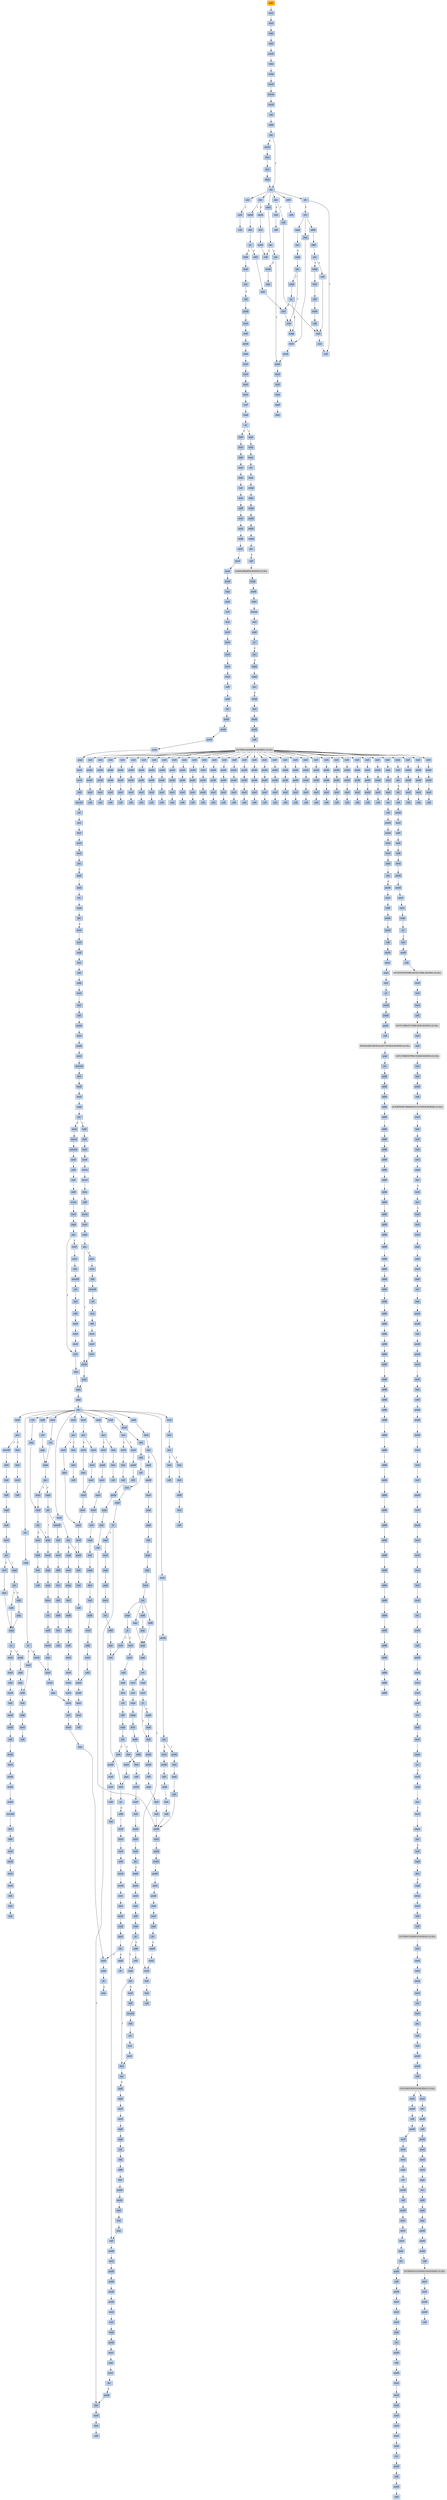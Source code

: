 strict digraph G {
	graph [bgcolor=transparent,
		name=G
	];
	node [color=lightsteelblue,
		fillcolor=lightsteelblue,
		shape=rectangle,
		style=filled
	];
	a0x0043d2d8jmp_0x00400154	[color=lightgrey,
		fillcolor=orange,
		label=jmp];
	a0x00400154movl_0x42d01cUINT32_esi	[label=movl];
	a0x0043d2d8jmp_0x00400154 -> a0x00400154movl_0x42d01cUINT32_esi	[color="#000000"];
	a0x00400159movl_esi_ebx	[label=movl];
	a0x00400154movl_0x42d01cUINT32_esi -> a0x00400159movl_esi_ebx	[color="#000000"];
	a0x0040015blodsl_ds_esi__eax	[label=lodsl];
	a0x00400159movl_esi_ebx -> a0x0040015blodsl_ds_esi__eax	[color="#000000"];
	a0x0040015clodsl_ds_esi__eax	[label=lodsl];
	a0x0040015blodsl_ds_esi__eax -> a0x0040015clodsl_ds_esi__eax	[color="#000000"];
	a0x0040015dpushl_eax	[label=pushl];
	a0x0040015clodsl_ds_esi__eax -> a0x0040015dpushl_eax	[color="#000000"];
	a0x0040015elodsl_ds_esi__eax	[label=lodsl];
	a0x0040015dpushl_eax -> a0x0040015elodsl_ds_esi__eax	[color="#000000"];
	a0x0040015fxchgl_eax_edi	[label=xchgl];
	a0x0040015elodsl_ds_esi__eax -> a0x0040015fxchgl_eax_edi	[color="#000000"];
	a0x00400160movb_0xffffff80UINT8_dl	[label=movb];
	a0x0040015fxchgl_eax_edi -> a0x00400160movb_0xffffff80UINT8_dl	[color="#000000"];
	a0x00400162movsb_ds_esi__es_edi_	[label=movsb];
	a0x00400160movb_0xffffff80UINT8_dl -> a0x00400162movsb_ds_esi__es_edi_	[color="#000000"];
	a0x00400163movb_0xffffff80UINT8_dh	[label=movb];
	a0x00400162movsb_ds_esi__es_edi_ -> a0x00400163movb_0xffffff80UINT8_dh	[color="#000000"];
	a0x00400165call_ebx_	[label=call];
	a0x00400163movb_0xffffff80UINT8_dh -> a0x00400165call_ebx_	[color="#000000"];
	a0x0040012caddb_dl_dl	[label=addb];
	a0x00400165call_ebx_ -> a0x0040012caddb_dl_dl	[color="#000000"];
	a0x0040012ejne_0x40010b	[label=jne];
	a0x0040012caddb_dl_dl -> a0x0040012ejne_0x40010b	[color="#000000"];
	a0x00400130movb_esi__dl	[label=movb];
	a0x0040012ejne_0x40010b -> a0x00400130movb_esi__dl	[color="#000000",
		label=F];
	a0x0040010bret	[label=ret];
	a0x0040012ejne_0x40010b -> a0x0040010bret	[color="#000000",
		label=T];
	a0x00400132jmp_0x400108	[label=jmp];
	a0x00400130movb_esi__dl -> a0x00400132jmp_0x400108	[color="#000000"];
	a0x00400108incl_esi	[label=incl];
	a0x00400132jmp_0x400108 -> a0x00400108incl_esi	[color="#000000"];
	a0x00400109adcb_dl_dl	[label=adcb];
	a0x00400108incl_esi -> a0x00400109adcb_dl_dl	[color="#000000"];
	a0x00400109adcb_dl_dl -> a0x0040010bret	[color="#000000"];
	a0x00400167jae_0x400162	[label=jae];
	a0x0040010bret -> a0x00400167jae_0x400162	[color="#000000"];
	a0x0040016djae_0x400185	[label=jae];
	a0x0040010bret -> a0x0040016djae_0x400185	[color="#000000"];
	a0x00400173jae_0x400196	[label=jae];
	a0x0040010bret -> a0x00400173jae_0x400196	[color="#000000"];
	a0x0040017cadcb_al_al	[label=adcb];
	a0x0040010bret -> a0x0040017cadcb_al_al	[color="#000000"];
	a0x0042d005adcl_ecx_ecx	[label=adcl];
	a0x0040010bret -> a0x0042d005adcl_ecx_ecx	[color="#000000"];
	a0x0042d009jb_0x0042d003	[label=jb];
	a0x0040010bret -> a0x0042d009jb_0x0042d003	[color="#000000"];
	a0x00400169xorl_ecx_ecx	[label=xorl];
	a0x00400167jae_0x400162 -> a0x00400169xorl_ecx_ecx	[color="#000000",
		label=F];
	a0x0040016bcall_ebx_	[label=call];
	a0x00400169xorl_ecx_ecx -> a0x0040016bcall_ebx_	[color="#000000"];
	a0x0040016fxorl_eax_eax	[label=xorl];
	a0x0040016djae_0x400185 -> a0x0040016fxorl_eax_eax	[color="#000000",
		label=F];
	a0x00400185call_0x42d000	[label=call];
	a0x0040016djae_0x400185 -> a0x00400185call_0x42d000	[color="#000000",
		label=T];
	a0x00400171call_ebx_	[label=call];
	a0x0040016fxorl_eax_eax -> a0x00400171call_ebx_	[color="#000000"];
	a0x00400175movb_0xffffff80UINT8_dh	[label=movb];
	a0x00400173jae_0x400196 -> a0x00400175movb_0xffffff80UINT8_dh	[color="#000000",
		label=F];
	a0x00400196lodsb_ds_esi__al	[label=lodsb];
	a0x00400173jae_0x400196 -> a0x00400196lodsb_ds_esi__al	[color="#000000",
		label=T];
	a0x00400177incl_ecx	[label=incl];
	a0x00400175movb_0xffffff80UINT8_dh -> a0x00400177incl_ecx	[color="#000000"];
	a0x00400178movb_0x10UINT8_al	[label=movb];
	a0x00400177incl_ecx -> a0x00400178movb_0x10UINT8_al	[color="#000000"];
	a0x0040017acall_ebx_	[label=call];
	a0x00400178movb_0x10UINT8_al -> a0x0040017acall_ebx_	[color="#000000"];
	a0x0040017ejae_0x40017a	[label=jae];
	a0x0040017cadcb_al_al -> a0x0040017ejae_0x40017a	[color="#000000"];
	a0x0040017ejae_0x40017a -> a0x0040017acall_ebx_	[color="#000000",
		label=T];
	a0x00400180jne_0x4001c0	[label=jne];
	a0x0040017ejae_0x40017a -> a0x00400180jne_0x4001c0	[color="#000000",
		label=F];
	a0x00400182stosb_al_es_edi_	[label=stosb];
	a0x00400180jne_0x4001c0 -> a0x00400182stosb_al_es_edi_	[color="#000000",
		label=F];
	a0x004001c0pushl_esi	[label=pushl];
	a0x00400180jne_0x4001c0 -> a0x004001c0pushl_esi	[color="#000000",
		label=T];
	a0x00400183jmp_0x400165	[label=jmp];
	a0x00400182stosb_al_es_edi_ -> a0x00400183jmp_0x400165	[color="#000000"];
	a0x004001c1movl_edi_esi	[label=movl];
	a0x004001c0pushl_esi -> a0x004001c1movl_edi_esi	[color="#000000"];
	a0x004001c3subl_eax_esi	[label=subl];
	a0x004001c1movl_edi_esi -> a0x004001c3subl_eax_esi	[color="#000000"];
	a0x004001c5repz_movsb_ds_esi__es_edi_	[label=repz];
	a0x004001c3subl_eax_esi -> a0x004001c5repz_movsb_ds_esi__es_edi_	[color="#000000"];
	a0x004001c7popl_esi	[label=popl];
	a0x004001c5repz_movsb_ds_esi__es_edi_ -> a0x004001c7popl_esi	[color="#000000"];
	a0x004001c8jmp_0x400165	[label=jmp];
	a0x004001c7popl_esi -> a0x004001c8jmp_0x400165	[color="#000000"];
	a0x00400197shrl_eax	[label=shrl];
	a0x00400196lodsb_ds_esi__al -> a0x00400197shrl_eax	[color="#000000"];
	a0x00400199je_0x4001ca	[label=je];
	a0x00400197shrl_eax -> a0x00400199je_0x4001ca	[color="#000000"];
	a0x0040019badcl_ecx_ecx	[label=adcl];
	a0x00400199je_0x4001ca -> a0x0040019badcl_ecx_ecx	[color="#000000",
		label=F];
	a0x004001calodsl_ds_esi__eax	[label=lodsl];
	a0x00400199je_0x4001ca -> a0x004001calodsl_ds_esi__eax	[color="#000000",
		label=T];
	a0x0040019djmp_0x4001b9	[label=jmp];
	a0x0040019badcl_ecx_ecx -> a0x0040019djmp_0x4001b9	[color="#000000"];
	a0x004001b9incl_ecx	[label=incl];
	a0x0040019djmp_0x4001b9 -> a0x004001b9incl_ecx	[color="#000000"];
	a0x004001baincl_ecx	[label=incl];
	a0x004001b9incl_ecx -> a0x004001baincl_ecx	[color="#000000"];
	a0x004001bbxchgl_eax_ebp	[label=xchgl];
	a0x004001baincl_ecx -> a0x004001bbxchgl_eax_ebp	[color="#000000"];
	a0x004001bcmovl_ebp_eax	[label=movl];
	a0x004001bbxchgl_eax_ebp -> a0x004001bcmovl_ebp_eax	[color="#000000"];
	a0x004001bemovb_0x0UINT8_dh	[label=movb];
	a0x004001bcmovl_ebp_eax -> a0x004001bemovb_0x0UINT8_dh	[color="#000000"];
	a0x004001bemovb_0x0UINT8_dh -> a0x004001c0pushl_esi	[color="#000000"];
	a0x0042d000xorl_ecx_ecx	[label=xorl];
	a0x00400185call_0x42d000 -> a0x0042d000xorl_ecx_ecx	[color="#000000"];
	a0x0042d002incl_ecx	[label=incl];
	a0x0042d000xorl_ecx_ecx -> a0x0042d002incl_ecx	[color="#000000"];
	a0x0042d003call_ebx_	[label=call];
	a0x0042d002incl_ecx -> a0x0042d003call_ebx_	[color="#000000"];
	a0x0042d007call_ebx_	[label=call];
	a0x0042d005adcl_ecx_ecx -> a0x0042d007call_ebx_	[color="#000000"];
	a0x0042d009jb_0x0042d003 -> a0x0042d003call_ebx_	[color="#000000",
		label=T];
	a0x0042d00bret	[label=ret];
	a0x0042d009jb_0x0042d003 -> a0x0042d00bret	[color="#000000",
		label=F];
	a0x0040018aaddb_dh_dh	[label=addb];
	a0x0042d00bret -> a0x0040018aaddb_dh_dh	[color="#000000"];
	a0x004001a8cmpl_0x7d00UINT32_eax	[label=cmpl];
	a0x0042d00bret -> a0x004001a8cmpl_0x7d00UINT32_eax	[color="#000000"];
	a0x00400194jmp_0x4001bc	[label=jmp];
	a0x0042d00bret -> a0x00400194jmp_0x4001bc	[color="#000000"];
	a0x0040018csbbl_0x1UINT8_ecx	[label=sbbl];
	a0x0040018aaddb_dh_dh -> a0x0040018csbbl_0x1UINT8_ecx	[color="#000000"];
	a0x0040018fjne_0x40019f	[label=jne];
	a0x0040018csbbl_0x1UINT8_ecx -> a0x0040018fjne_0x40019f	[color="#000000"];
	a0x0040019fxchgl_eax_ecx	[label=xchgl];
	a0x0040018fjne_0x40019f -> a0x0040019fxchgl_eax_ecx	[color="#000000",
		label=T];
	a0x00400191call__4ebx_	[label=call];
	a0x0040018fjne_0x40019f -> a0x00400191call__4ebx_	[color="#000000",
		label=F];
	a0x004001a0decl_eax	[label=decl];
	a0x0040019fxchgl_eax_ecx -> a0x004001a0decl_eax	[color="#000000"];
	a0x004001a1shll_0x8UINT8_eax	[label=shll];
	a0x004001a0decl_eax -> a0x004001a1shll_0x8UINT8_eax	[color="#000000"];
	a0x004001a4lodsb_ds_esi__al	[label=lodsb];
	a0x004001a1shll_0x8UINT8_eax -> a0x004001a4lodsb_ds_esi__al	[color="#000000"];
	a0x004001a5call__4ebx_	[label=call];
	a0x004001a4lodsb_ds_esi__al -> a0x004001a5call__4ebx_	[color="#000000"];
	a0x004001a5call__4ebx_ -> a0x0042d000xorl_ecx_ecx	[color="#000000"];
	a0x004001adjae_0x4001b9	[label=jae];
	a0x004001a8cmpl_0x7d00UINT32_eax -> a0x004001adjae_0x4001b9	[color="#000000"];
	a0x004001afcmpb_0x5UINT8_ah	[label=cmpb];
	a0x004001adjae_0x4001b9 -> a0x004001afcmpb_0x5UINT8_ah	[color="#000000",
		label=F];
	a0x004001b2jae_0x4001ba	[label=jae];
	a0x004001afcmpb_0x5UINT8_ah -> a0x004001b2jae_0x4001ba	[color="#000000"];
	a0x004001b2jae_0x4001ba -> a0x004001baincl_ecx	[color="#000000",
		label=T];
	a0x004001b4cmpl_0x7fUINT8_eax	[label=cmpl];
	a0x004001b2jae_0x4001ba -> a0x004001b4cmpl_0x7fUINT8_eax	[color="#000000",
		label=F];
	a0x004001b7ja_0x4001bb	[label=ja];
	a0x004001b4cmpl_0x7fUINT8_eax -> a0x004001b7ja_0x4001bb	[color="#000000"];
	a0x004001b7ja_0x4001bb -> a0x004001b9incl_ecx	[color="#000000",
		label=F];
	a0x004001b7ja_0x4001bb -> a0x004001bbxchgl_eax_ebp	[color="#000000",
		label=T];
	a0x00400191call__4ebx_ -> a0x0042d000xorl_ecx_ecx	[color="#000000"];
	a0x00400194jmp_0x4001bc -> a0x004001bcmovl_ebp_eax	[color="#000000"];
	a0x004001cbtestl_eax_eax	[label=testl];
	a0x004001calodsl_ds_esi__eax -> a0x004001cbtestl_eax_eax	[color="#000000"];
	a0x004001cdjne_0x40015f	[label=jne];
	a0x004001cbtestl_eax_eax -> a0x004001cdjne_0x40015f	[color="#000000"];
	a0x004001cfcall_0x43d554	[label=call];
	a0x004001cdjne_0x40015f -> a0x004001cfcall_0x43d554	[color="#000000",
		label=F];
	a0x0043d554pushl_ebp	[label=pushl];
	a0x004001cfcall_0x43d554 -> a0x0043d554pushl_ebp	[color="#000000"];
	a0x0043d555movl_esp_ebp	[label=movl];
	a0x0043d554pushl_ebp -> a0x0043d555movl_esp_ebp	[color="#000000"];
	a0x0043d557subl_0x40UINT8_esp	[label=subl];
	a0x0043d555movl_esp_ebp -> a0x0043d557subl_0x40UINT8_esp	[color="#000000"];
	a0x0043d55apushl_ebx	[label=pushl];
	a0x0043d557subl_0x40UINT8_esp -> a0x0043d55apushl_ebx	[color="#000000"];
	a0x0043d55blodsl_ds_esi__eax	[label=lodsl];
	a0x0043d55apushl_ebx -> a0x0043d55blodsl_ds_esi__eax	[color="#000000"];
	a0x0043d55cmovl_eax__40ebp_	[label=movl];
	a0x0043d55blodsl_ds_esi__eax -> a0x0043d55cmovl_eax__40ebp_	[color="#000000"];
	a0x0043d55fmovl_esi__28ebp_	[label=movl];
	a0x0043d55cmovl_eax__40ebp_ -> a0x0043d55fmovl_esi__28ebp_	[color="#000000"];
	a0x0043d562movl__40ebp__ebx	[label=movl];
	a0x0043d55fmovl_esi__28ebp_ -> a0x0043d562movl__40ebp__ebx	[color="#000000"];
	a0x0043d565movl__28ebp__esi	[label=movl];
	a0x0043d562movl__40ebp__ebx -> a0x0043d565movl__28ebp__esi	[color="#000000"];
	a0x0043d568xorl_eax_eax	[label=xorl];
	a0x0043d565movl__28ebp__esi -> a0x0043d568xorl_eax_eax	[color="#000000"];
	a0x0043d56acmpl_eax_esi_	[label=cmpl];
	a0x0043d568xorl_eax_eax -> a0x0043d56acmpl_eax_esi_	[color="#000000"];
	a0x0043d56cje_0x43d824	[label=je];
	a0x0043d56acmpl_eax_esi_ -> a0x0043d56cje_0x43d824	[color="#000000"];
	a0x0043d572lodsl_ds_esi__eax	[label=lodsl];
	a0x0043d56cje_0x43d824 -> a0x0043d572lodsl_ds_esi__eax	[color="#000000",
		label=F];
	a0x0043d824popl_ebx	[label=popl];
	a0x0043d56cje_0x43d824 -> a0x0043d824popl_ebx	[color="#000000",
		label=T];
	a0x0043d573movl_eax__40ebp_	[label=movl];
	a0x0043d572lodsl_ds_esi__eax -> a0x0043d573movl_eax__40ebp_	[color="#000000"];
	a0x0043d576lodsl_ds_esi__eax	[label=lodsl];
	a0x0043d573movl_eax__40ebp_ -> a0x0043d576lodsl_ds_esi__eax	[color="#000000"];
	a0x0043d577movl_eax__24ebp_	[label=movl];
	a0x0043d576lodsl_ds_esi__eax -> a0x0043d577movl_eax__24ebp_	[color="#000000"];
	a0x0043d57alodsl_ds_esi__eax	[label=lodsl];
	a0x0043d577movl_eax__24ebp_ -> a0x0043d57alodsl_ds_esi__eax	[color="#000000"];
	a0x0043d57bincl_esi	[label=incl];
	a0x0043d57alodsl_ds_esi__eax -> a0x0043d57bincl_esi	[color="#000000"];
	a0x0043d57cmovl_esi__44ebp_	[label=movl];
	a0x0043d57bincl_esi -> a0x0043d57cmovl_esi__44ebp_	[color="#000000"];
	a0x0043d57faddl_eax_esi	[label=addl];
	a0x0043d57cmovl_esi__44ebp_ -> a0x0043d57faddl_eax_esi	[color="#000000"];
	a0x0043d581movl_esi__28ebp_	[label=movl];
	a0x0043d57faddl_eax_esi -> a0x0043d581movl_esi__28ebp_	[color="#000000"];
	a0x0043d584movl__44ebp__edx	[label=movl];
	a0x0043d581movl_esi__28ebp_ -> a0x0043d584movl__44ebp__edx	[color="#000000"];
	a0x0043d587andb_0x0UINT8__1ebp_	[label=andb];
	a0x0043d584movl__44ebp__edx -> a0x0043d587andb_0x0UINT8__1ebp_	[color="#000000"];
	a0x0043d58bmovl_0x1b9bUINT32_ecx	[label=movl];
	a0x0043d587andb_0x0UINT8__1ebp_ -> a0x0043d58bmovl_0x1b9bUINT32_ecx	[color="#000000"];
	a0x0043d590movl_0x4000400UINT32_eax	[label=movl];
	a0x0043d58bmovl_0x1b9bUINT32_ecx -> a0x0043d590movl_0x4000400UINT32_eax	[color="#000000"];
	a0x0043d595movl_ebx_edi	[label=movl];
	a0x0043d590movl_0x4000400UINT32_eax -> a0x0043d595movl_ebx_edi	[color="#000000"];
	a0x0043d597pushl_0x1UINT8	[label=pushl];
	a0x0043d595movl_ebx_edi -> a0x0043d597pushl_0x1UINT8	[color="#000000"];
	a0x0043d599repz_stosl_eax_es_edi_	[label=repz];
	a0x0043d597pushl_0x1UINT8 -> a0x0043d599repz_stosl_eax_es_edi_	[color="#000000"];
	a0x0043d59bpopl_edi	[label=popl];
	a0x0043d599repz_stosl_eax_es_edi_ -> a0x0043d59bpopl_edi	[color="#000000"];
	a0x0043d59cxorl_esi_esi	[label=xorl];
	a0x0043d59bpopl_edi -> a0x0043d59cxorl_esi_esi	[color="#000000"];
	a0x0043d59eleal__64ebp__ecx	[label=leal];
	a0x0043d59cxorl_esi_esi -> a0x0043d59eleal__64ebp__ecx	[color="#000000"];
	a0x0043d5a1movl_edi__20ebp_	[label=movl];
	a0x0043d59eleal__64ebp__ecx -> a0x0043d5a1movl_edi__20ebp_	[color="#000000"];
	a0x0043d5a4movl_edi__16ebp_	[label=movl];
	a0x0043d5a1movl_edi__20ebp_ -> a0x0043d5a4movl_edi__16ebp_	[color="#000000"];
	a0x0043d5a7movl_edi__36ebp_	[label=movl];
	a0x0043d5a4movl_edi__16ebp_ -> a0x0043d5a7movl_edi__36ebp_	[color="#000000"];
	a0x0043d5aamovl_esi__8ebp_	[label=movl];
	a0x0043d5a7movl_edi__36ebp_ -> a0x0043d5aamovl_esi__8ebp_	[color="#000000"];
	a0x0043d5admovl_esi__32ebp_	[label=movl];
	a0x0043d5aamovl_esi__8ebp_ -> a0x0043d5admovl_esi__32ebp_	[color="#000000"];
	a0x0043d5b0call_0x43d2f1	[label=call];
	a0x0043d5admovl_esi__32ebp_ -> a0x0043d5b0call_0x43d2f1	[color="#000000"];
	a0x0043d2f1andl_0x0UINT8_0x8ecx_	[label=andl];
	a0x0043d5b0call_0x43d2f1 -> a0x0043d2f1andl_0x0UINT8_0x8ecx_	[color="#000000"];
	a0x0043d2f5orl_0xffffffffUINT8_0x4ecx_	[label=orl];
	a0x0043d2f1andl_0x0UINT8_0x8ecx_ -> a0x0043d2f5orl_0xffffffffUINT8_0x4ecx_	[color="#000000"];
	a0x0043d2f9pushl_esi	[label=pushl];
	a0x0043d2f5orl_0xffffffffUINT8_0x4ecx_ -> a0x0043d2f9pushl_esi	[color="#000000"];
	a0x0043d2fapushl_edi	[label=pushl];
	a0x0043d2f9pushl_esi -> a0x0043d2fapushl_edi	[color="#000000"];
	a0x0043d2fbpushl_0x5UINT8	[label=pushl];
	a0x0043d2fapushl_edi -> a0x0043d2fbpushl_0x5UINT8	[color="#000000"];
	a0x0043d2fdmovl_edx_ecx_	[label=movl];
	a0x0043d2fbpushl_0x5UINT8 -> a0x0043d2fdmovl_edx_ecx_	[color="#000000"];
	a0x0043d2ffpopl_edx	[label=popl];
	a0x0043d2fdmovl_edx_ecx_ -> a0x0043d2ffpopl_edx	[color="#000000"];
	a0x0043d300movl_ecx__eax	[label=movl];
	a0x0043d2ffpopl_edx -> a0x0043d300movl_ecx__eax	[color="#000000"];
	a0x0043d302movl_0x8ecx__esi	[label=movl];
	a0x0043d300movl_ecx__eax -> a0x0043d302movl_0x8ecx__esi	[color="#000000"];
	a0x0043d305shll_0x8UINT8_esi	[label=shll];
	a0x0043d302movl_0x8ecx__esi -> a0x0043d305shll_0x8UINT8_esi	[color="#000000"];
	a0x0043d308movzbl_eax__edi	[label=movzbl];
	a0x0043d305shll_0x8UINT8_esi -> a0x0043d308movzbl_eax__edi	[color="#000000"];
	a0x0043d30borl_edi_esi	[label=orl];
	a0x0043d308movzbl_eax__edi -> a0x0043d30borl_edi_esi	[color="#000000"];
	a0x0043d30dincl_eax	[label=incl];
	a0x0043d30borl_edi_esi -> a0x0043d30dincl_eax	[color="#000000"];
	a0x0043d30edecl_edx	[label=decl];
	a0x0043d30dincl_eax -> a0x0043d30edecl_edx	[color="#000000"];
	a0x0043d30fmovl_esi_0x8ecx_	[label=movl];
	a0x0043d30edecl_edx -> a0x0043d30fmovl_esi_0x8ecx_	[color="#000000"];
	a0x0043d312movl_eax_ecx_	[label=movl];
	a0x0043d30fmovl_esi_0x8ecx_ -> a0x0043d312movl_eax_ecx_	[color="#000000"];
	a0x0043d314jne_0x43d300	[label=jne];
	a0x0043d312movl_eax_ecx_ -> a0x0043d314jne_0x43d300	[color="#000000"];
	a0x0043d316popl_edi	[label=popl];
	a0x0043d314jne_0x43d300 -> a0x0043d316popl_edi	[color="#000000",
		label=F];
	a0x0043d317popl_esi	[label=popl];
	a0x0043d316popl_edi -> a0x0043d317popl_esi	[color="#000000"];
	a0x0043d318ret	[label=ret];
	a0x0043d317popl_esi -> a0x0043d318ret	[color="#000000"];
	a0x0043d5b5cmpl_esi__40ebp_	[label=cmpl];
	a0x0043d318ret -> a0x0043d5b5cmpl_esi__40ebp_	[color="#000000"];
	a0x0043d5b8jbe_0x43d565	[label=jbe];
	a0x0043d5b5cmpl_esi__40ebp_ -> a0x0043d5b8jbe_0x43d565	[color="#000000"];
	a0x0043d5bamovl__8ebp__eax	[label=movl];
	a0x0043d5b8jbe_0x43d565 -> a0x0043d5bamovl__8ebp__eax	[color="#000000",
		label=F];
	a0x0043d5bdmovl_esi_ecx	[label=movl];
	a0x0043d5bamovl__8ebp__eax -> a0x0043d5bdmovl_esi_ecx	[color="#000000"];
	a0x0043d5bfandl_0x3UINT8_eax	[label=andl];
	a0x0043d5bdmovl_esi_ecx -> a0x0043d5bfandl_0x3UINT8_eax	[color="#000000"];
	a0x0043d5c2leal__64ebp__edx	[label=leal];
	a0x0043d5bfandl_0x3UINT8_eax -> a0x0043d5c2leal__64ebp__edx	[color="#000000"];
	a0x0043d5c5shll_0x4UINT8_ecx	[label=shll];
	a0x0043d5c2leal__64ebp__edx -> a0x0043d5c5shll_0x4UINT8_ecx	[color="#000000"];
	a0x0043d5c8addl_eax_ecx	[label=addl];
	a0x0043d5c5shll_0x4UINT8_ecx -> a0x0043d5c8addl_eax_ecx	[color="#000000"];
	a0x0043d5camovl_eax__12ebp_	[label=movl];
	a0x0043d5c8addl_eax_ecx -> a0x0043d5camovl_eax__12ebp_	[color="#000000"];
	a0x0043d5cdleal_ebxecx2__ecx	[label=leal];
	a0x0043d5camovl_eax__12ebp_ -> a0x0043d5cdleal_ebxecx2__ecx	[color="#000000"];
	a0x0043d5d0call_0x43d35d	[label=call];
	a0x0043d5cdleal_ebxecx2__ecx -> a0x0043d5d0call_0x43d35d	[color="#000000"];
	a0x0043d35dpushl_esi	[label=pushl];
	a0x0043d5d0call_0x43d35d -> a0x0043d35dpushl_esi	[color="#000000"];
	a0x0043d35emovl_0x4edx__esi	[label=movl];
	a0x0043d35dpushl_esi -> a0x0043d35emovl_0x4edx__esi	[color="#000000"];
	a0x0043d361pushl_edi	[label=pushl];
	a0x0043d35emovl_0x4edx__esi -> a0x0043d361pushl_edi	[color="#000000"];
	a0x0043d362movl_esi_eax	[label=movl];
	a0x0043d361pushl_edi -> a0x0043d362movl_esi_eax	[color="#000000"];
	a0x0043d364movzwl_ecx__edi	[label=movzwl];
	a0x0043d362movl_esi_eax -> a0x0043d364movzwl_ecx__edi	[color="#000000"];
	a0x0043d367shrl_0xbUINT8_eax	[label=shrl];
	a0x0043d364movzwl_ecx__edi -> a0x0043d367shrl_0xbUINT8_eax	[color="#000000"];
	a0x0043d36aimull_edi_eax	[label=imull];
	a0x0043d367shrl_0xbUINT8_eax -> a0x0043d36aimull_edi_eax	[color="#000000"];
	a0x0043d36dmovl_0x8edx__edi	[label=movl];
	a0x0043d36aimull_edi_eax -> a0x0043d36dmovl_0x8edx__edi	[color="#000000"];
	a0x0043d370cmpl_eax_edi	[label=cmpl];
	a0x0043d36dmovl_0x8edx__edi -> a0x0043d370cmpl_eax_edi	[color="#000000"];
	a0x0043d372jae_0x43d3b3	[label=jae];
	a0x0043d370cmpl_eax_edi -> a0x0043d372jae_0x43d3b3	[color="#000000"];
	a0x0043d374movl_eax_0x4edx_	[label=movl];
	a0x0043d372jae_0x43d3b3 -> a0x0043d374movl_eax_0x4edx_	[color="#000000",
		label=F];
	a0x0043d3b3subl_eax_esi	[label=subl];
	a0x0043d372jae_0x43d3b3 -> a0x0043d3b3subl_eax_esi	[color="#000000",
		label=T];
	a0x0043d377movw_ecx__ax	[label=movw];
	a0x0043d374movl_eax_0x4edx_ -> a0x0043d377movw_ecx__ax	[color="#000000"];
	a0x0043d37amovzwl_ax_esi	[label=movzwl];
	a0x0043d377movw_ecx__ax -> a0x0043d37amovzwl_ax_esi	[color="#000000"];
	a0x0043d37dmovl_0x800UINT32_edi	[label=movl];
	a0x0043d37amovzwl_ax_esi -> a0x0043d37dmovl_0x800UINT32_edi	[color="#000000"];
	a0x0043d382subl_esi_edi	[label=subl];
	a0x0043d37dmovl_0x800UINT32_edi -> a0x0043d382subl_esi_edi	[color="#000000"];
	a0x0043d384sarl_0x5UINT8_edi	[label=sarl];
	a0x0043d382subl_esi_edi -> a0x0043d384sarl_0x5UINT8_edi	[color="#000000"];
	a0x0043d387addl_eax_edi	[label=addl];
	a0x0043d384sarl_0x5UINT8_edi -> a0x0043d387addl_eax_edi	[color="#000000"];
	a0x0043d389movw_di_ecx_	[label=movw];
	a0x0043d387addl_eax_edi -> a0x0043d389movw_di_ecx_	[color="#000000"];
	a0x0043d38cmovl_0x4edx__eax	[label=movl];
	a0x0043d389movw_di_ecx_ -> a0x0043d38cmovl_0x4edx__eax	[color="#000000"];
	a0x0043d38fcmpl_0x1000000UINT32_eax	[label=cmpl];
	a0x0043d38cmovl_0x4edx__eax -> a0x0043d38fcmpl_0x1000000UINT32_eax	[color="#000000"];
	a0x0043d394jae_0x43d3af	[label=jae];
	a0x0043d38fcmpl_0x1000000UINT32_eax -> a0x0043d394jae_0x43d3af	[color="#000000"];
	a0x0043d3afxorl_eax_eax	[label=xorl];
	a0x0043d394jae_0x43d3af -> a0x0043d3afxorl_eax_eax	[color="#000000",
		label=T];
	a0x0043d396movl_edx__ecx	[label=movl];
	a0x0043d394jae_0x43d3af -> a0x0043d396movl_edx__ecx	[color="#000000",
		label=F];
	a0x0043d3b1jmp_0x43d3f2	[label=jmp];
	a0x0043d3afxorl_eax_eax -> a0x0043d3b1jmp_0x43d3f2	[color="#000000"];
	a0x0043d3f2popl_edi	[label=popl];
	a0x0043d3b1jmp_0x43d3f2 -> a0x0043d3f2popl_edi	[color="#000000"];
	a0x0043d3f3popl_esi	[label=popl];
	a0x0043d3f2popl_edi -> a0x0043d3f3popl_esi	[color="#000000"];
	a0x0043d3f4ret	[label=ret];
	a0x0043d3f3popl_esi -> a0x0043d3f4ret	[color="#000000"];
	a0x0043d5d5testl_eax_eax	[label=testl];
	a0x0043d3f4ret -> a0x0043d5d5testl_eax_eax	[color="#000000"];
	a0x0043d649orl__52ebp__eax	[label=orl];
	a0x0043d3f4ret -> a0x0043d649orl__52ebp__eax	[color="#000000"];
	a0x0043d674cmpl_0x1UINT8_eax	[label=cmpl];
	a0x0043d3f4ret -> a0x0043d674cmpl_0x1UINT8_eax	[color="#000000"];
	a0x0043d4fatestl_eax_eax	[label=testl];
	a0x0043d3f4ret -> a0x0043d4fatestl_eax_eax	[color="#000000"];
	a0x0043d418addl_esi_eax	[label=addl];
	a0x0043d3f4ret -> a0x0043d418addl_esi_eax	[color="#000000"];
	a0x0043d457movl_edi_ecx	[label=movl];
	a0x0043d3f4ret -> a0x0043d457movl_edi_ecx	[color="#000000"];
	a0x0043d68ctestl_eax_eax	[label=testl];
	a0x0043d3f4ret -> a0x0043d68ctestl_eax_eax	[color="#000000"];
	a0x0043d6detestl_eax_eax	[label=testl];
	a0x0043d3f4ret -> a0x0043d6detestl_eax_eax	[color="#000000"];
	a0x0043d498movl_eax_ebx	[label=movl];
	a0x0043d3f4ret -> a0x0043d498movl_eax_ebx	[color="#000000"];
	a0x0043d4c6addl_ebx_ebx	[label=addl];
	a0x0043d3f4ret -> a0x0043d4c6addl_ebx_ebx	[color="#000000"];
	a0x0043d4e2orl_eax_ebx	[label=orl];
	a0x0043d3f4ret -> a0x0043d4e2orl_eax_ebx	[color="#000000"];
	a0x0043d6a4testl_eax_eax	[label=testl];
	a0x0043d3f4ret -> a0x0043d6a4testl_eax_eax	[color="#000000"];
	a0x0043d6f6testl_eax_eax	[label=testl];
	a0x0043d3f4ret -> a0x0043d6f6testl_eax_eax	[color="#000000"];
	a0x0043d51etestl_eax_eax	[label=testl];
	a0x0043d3f4ret -> a0x0043d51etestl_eax_eax	[color="#000000"];
	a0x0043d5d7jne_0x43d65e	[label=jne];
	a0x0043d5d5testl_eax_eax -> a0x0043d5d7jne_0x43d65e	[color="#000000"];
	a0x0043d5ddmovzbl__1ebp__eax	[label=movzbl];
	a0x0043d5d7jne_0x43d65e -> a0x0043d5ddmovzbl__1ebp__eax	[color="#000000",
		label=F];
	a0x0043d65eleal__64ebp__edx	[label=leal];
	a0x0043d5d7jne_0x43d65e -> a0x0043d65eleal__64ebp__edx	[color="#000000",
		label=T];
	a0x0043d5e1shrl_0x4UINT8_eax	[label=shrl];
	a0x0043d5ddmovzbl__1ebp__eax -> a0x0043d5e1shrl_0x4UINT8_eax	[color="#000000"];
	a0x0043d5e4leal_eaxeax2__eax	[label=leal];
	a0x0043d5e1shrl_0x4UINT8_eax -> a0x0043d5e4leal_eaxeax2__eax	[color="#000000"];
	a0x0043d5e7shll_0x9UINT8_eax	[label=shll];
	a0x0043d5e4leal_eaxeax2__eax -> a0x0043d5e7shll_0x9UINT8_eax	[color="#000000"];
	a0x0043d5eacmpl_0x4UINT8_esi	[label=cmpl];
	a0x0043d5e7shll_0x9UINT8_eax -> a0x0043d5eacmpl_0x4UINT8_esi	[color="#000000"];
	a0x0043d5edleal_0xe6ceaxebx__ecx	[label=leal];
	a0x0043d5eacmpl_0x4UINT8_esi -> a0x0043d5edleal_0xe6ceaxebx__ecx	[color="#000000"];
	a0x0043d5f4movl_ecx__12ebp_	[label=movl];
	a0x0043d5edleal_0xe6ceaxebx__ecx -> a0x0043d5f4movl_ecx__12ebp_	[color="#000000"];
	a0x0043d5f7jnl_0x43d5fd	[label=jnl];
	a0x0043d5f4movl_ecx__12ebp_ -> a0x0043d5f7jnl_0x43d5fd	[color="#000000"];
	a0x0043d5f9xorl_esi_esi	[label=xorl];
	a0x0043d5f7jnl_0x43d5fd -> a0x0043d5f9xorl_esi_esi	[color="#000000",
		label=F];
	a0x0043d5fdcmpl_0xaUINT8_esi	[label=cmpl];
	a0x0043d5f7jnl_0x43d5fd -> a0x0043d5fdcmpl_0xaUINT8_esi	[color="#000000",
		label=T];
	a0x0043d5fbjmp_0x43d60a	[label=jmp];
	a0x0043d5f9xorl_esi_esi -> a0x0043d5fbjmp_0x43d60a	[color="#000000"];
	a0x0043d60acmpl_0x0UINT8__32ebp_	[label=cmpl];
	a0x0043d5fbjmp_0x43d60a -> a0x0043d60acmpl_0x0UINT8__32ebp_	[color="#000000"];
	a0x0043d60eje_0x43d632	[label=je];
	a0x0043d60acmpl_0x0UINT8__32ebp_ -> a0x0043d60eje_0x43d632	[color="#000000"];
	a0x0043d632pushl_0x1UINT8	[label=pushl];
	a0x0043d60eje_0x43d632 -> a0x0043d632pushl_0x1UINT8	[color="#000000",
		label=T];
	a0x0043d610movl__8ebp__eax	[label=movl];
	a0x0043d60eje_0x43d632 -> a0x0043d610movl__8ebp__eax	[color="#000000",
		label=F];
	a0x0043d634popl_eax	[label=popl];
	a0x0043d632pushl_0x1UINT8 -> a0x0043d634popl_eax	[color="#000000"];
	a0x0043d635jmp_0x43d63a	[label=jmp];
	a0x0043d634popl_eax -> a0x0043d635jmp_0x43d63a	[color="#000000"];
	a0x0043d63aaddl_eax_eax	[label=addl];
	a0x0043d635jmp_0x43d63a -> a0x0043d63aaddl_eax_eax	[color="#000000"];
	a0x0043d63cleal__64ebp__edx	[label=leal];
	a0x0043d63aaddl_eax_eax -> a0x0043d63cleal__64ebp__edx	[color="#000000"];
	a0x0043d63faddl_eax_ecx	[label=addl];
	a0x0043d63cleal__64ebp__edx -> a0x0043d63faddl_eax_ecx	[color="#000000"];
	a0x0043d641movl_eax__52ebp_	[label=movl];
	a0x0043d63faddl_eax_ecx -> a0x0043d641movl_eax__52ebp_	[color="#000000"];
	a0x0043d644call_0x43d35d	[label=call];
	a0x0043d641movl_eax__52ebp_ -> a0x0043d644call_0x43d35d	[color="#000000"];
	a0x0043d64ccmpl_0x100UINT32_eax	[label=cmpl];
	a0x0043d649orl__52ebp__eax -> a0x0043d64ccmpl_0x100UINT32_eax	[color="#000000"];
	a0x0043d651jl_0x43d637	[label=jl];
	a0x0043d64ccmpl_0x100UINT32_eax -> a0x0043d651jl_0x43d637	[color="#000000"];
	a0x0043d637movl__12ebp__ecx	[label=movl];
	a0x0043d651jl_0x43d637 -> a0x0043d637movl__12ebp__ecx	[color="#000000",
		label=T];
	a0x0043d653movb_al__1ebp_	[label=movb];
	a0x0043d651jl_0x43d637 -> a0x0043d653movb_al__1ebp_	[color="#000000",
		label=F];
	a0x0043d637movl__12ebp__ecx -> a0x0043d63aaddl_eax_eax	[color="#000000"];
	a0x0043d3b5subl_eax_edi	[label=subl];
	a0x0043d3b3subl_eax_esi -> a0x0043d3b5subl_eax_edi	[color="#000000"];
	a0x0043d3b7movl_esi_0x4edx_	[label=movl];
	a0x0043d3b5subl_eax_edi -> a0x0043d3b7movl_esi_0x4edx_	[color="#000000"];
	a0x0043d3bamovl_edi_0x8edx_	[label=movl];
	a0x0043d3b7movl_esi_0x4edx_ -> a0x0043d3bamovl_edi_0x8edx_	[color="#000000"];
	a0x0043d3bdmovw_ecx__ax	[label=movw];
	a0x0043d3bamovl_edi_0x8edx_ -> a0x0043d3bdmovw_ecx__ax	[color="#000000"];
	a0x0043d3c0movw_ax_si	[label=movw];
	a0x0043d3bdmovw_ecx__ax -> a0x0043d3c0movw_ax_si	[color="#000000"];
	a0x0043d3c3shrw_0x5UINT8_si	[label=shrw];
	a0x0043d3c0movw_ax_si -> a0x0043d3c3shrw_0x5UINT8_si	[color="#000000"];
	a0x0043d3c7subl_esi_eax	[label=subl];
	a0x0043d3c3shrw_0x5UINT8_si -> a0x0043d3c7subl_esi_eax	[color="#000000"];
	a0x0043d3c9movw_ax_ecx_	[label=movw];
	a0x0043d3c7subl_esi_eax -> a0x0043d3c9movw_ax_ecx_	[color="#000000"];
	a0x0043d3ccmovl_0x4edx__eax	[label=movl];
	a0x0043d3c9movw_ax_ecx_ -> a0x0043d3ccmovl_0x4edx__eax	[color="#000000"];
	a0x0043d3cfcmpl_0x1000000UINT32_eax	[label=cmpl];
	a0x0043d3ccmovl_0x4edx__eax -> a0x0043d3cfcmpl_0x1000000UINT32_eax	[color="#000000"];
	a0x0043d3d4jae_0x43d3ef	[label=jae];
	a0x0043d3cfcmpl_0x1000000UINT32_eax -> a0x0043d3d4jae_0x43d3ef	[color="#000000"];
	a0x0043d3efpushl_0x1UINT8	[label=pushl];
	a0x0043d3d4jae_0x43d3ef -> a0x0043d3efpushl_0x1UINT8	[color="#000000",
		label=T];
	a0x0043d3d6movl_edx__ecx	[label=movl];
	a0x0043d3d4jae_0x43d3ef -> a0x0043d3d6movl_edx__ecx	[color="#000000",
		label=F];
	a0x0043d3f1popl_eax	[label=popl];
	a0x0043d3efpushl_0x1UINT8 -> a0x0043d3f1popl_eax	[color="#000000"];
	a0x0043d3f1popl_eax -> a0x0043d3f2popl_edi	[color="#000000"];
	a0x0043d3d8movl_0x8edx__esi	[label=movl];
	a0x0043d3d6movl_edx__ecx -> a0x0043d3d8movl_0x8edx__esi	[color="#000000"];
	a0x0043d3dbshll_0x8UINT8_esi	[label=shll];
	a0x0043d3d8movl_0x8edx__esi -> a0x0043d3dbshll_0x8UINT8_esi	[color="#000000"];
	a0x0043d3demovzbl_ecx__edi	[label=movzbl];
	a0x0043d3dbshll_0x8UINT8_esi -> a0x0043d3demovzbl_ecx__edi	[color="#000000"];
	a0x0043d3e1orl_edi_esi	[label=orl];
	a0x0043d3demovzbl_ecx__edi -> a0x0043d3e1orl_edi_esi	[color="#000000"];
	a0x0043d3e3incl_ecx	[label=incl];
	a0x0043d3e1orl_edi_esi -> a0x0043d3e3incl_ecx	[color="#000000"];
	a0x0043d3e4shll_0x8UINT8_eax	[label=shll];
	a0x0043d3e3incl_ecx -> a0x0043d3e4shll_0x8UINT8_eax	[color="#000000"];
	a0x0043d3e7movl_esi_0x8edx_	[label=movl];
	a0x0043d3e4shll_0x8UINT8_eax -> a0x0043d3e7movl_esi_0x8edx_	[color="#000000"];
	a0x0043d3eamovl_ecx_edx_	[label=movl];
	a0x0043d3e7movl_esi_0x8edx_ -> a0x0043d3eamovl_ecx_edx_	[color="#000000"];
	a0x0043d3ecmovl_eax_0x4edx_	[label=movl];
	a0x0043d3eamovl_ecx_edx_ -> a0x0043d3ecmovl_eax_0x4edx_	[color="#000000"];
	a0x0043d3ecmovl_eax_0x4edx_ -> a0x0043d3efpushl_0x1UINT8	[color="#000000"];
	a0x0043d656movl__24ebp__eax	[label=movl];
	a0x0043d653movb_al__1ebp_ -> a0x0043d656movl__24ebp__eax	[color="#000000"];
	a0x0043d659movb__1ebp__cl	[label=movb];
	a0x0043d656movl__24ebp__eax -> a0x0043d659movb__1ebp__cl	[color="#000000"];
	a0x0043d65cjmp_0x43d6c4	[label=jmp];
	a0x0043d659movb__1ebp__cl -> a0x0043d65cjmp_0x43d6c4	[color="#000000"];
	a0x0043d6c4movl__8ebp__edx	[label=movl];
	a0x0043d65cjmp_0x43d6c4 -> a0x0043d6c4movl__8ebp__edx	[color="#000000"];
	a0x0043d6c7incl__8ebp_	[label=incl];
	a0x0043d6c4movl__8ebp__edx -> a0x0043d6c7incl__8ebp_	[color="#000000"];
	a0x0043d6camovb_cl_edxeax_	[label=movb];
	a0x0043d6c7incl__8ebp_ -> a0x0043d6camovb_cl_edxeax_	[color="#000000"];
	a0x0043d6cdjmp_0x43d813	[label=jmp];
	a0x0043d6camovb_cl_edxeax_ -> a0x0043d6cdjmp_0x43d813	[color="#000000"];
	a0x0043d813movl__8ebp__eax	[label=movl];
	a0x0043d6cdjmp_0x43d813 -> a0x0043d813movl__8ebp__eax	[color="#000000"];
	a0x0043d816cmpl__40ebp__eax	[label=cmpl];
	a0x0043d813movl__8ebp__eax -> a0x0043d816cmpl__40ebp__eax	[color="#000000"];
	a0x0043d819jb_0x43d5ba	[label=jb];
	a0x0043d816cmpl__40ebp__eax -> a0x0043d819jb_0x43d5ba	[color="#000000"];
	a0x0043d81fjmp_0x43d565	[label=jmp];
	a0x0043d819jb_0x43d5ba -> a0x0043d81fjmp_0x43d565	[color="#000000",
		label=F];
	a0x0043d398movl_0x8edx__esi	[label=movl];
	a0x0043d396movl_edx__ecx -> a0x0043d398movl_0x8edx__esi	[color="#000000"];
	a0x0043d39bshll_0x8UINT8_esi	[label=shll];
	a0x0043d398movl_0x8edx__esi -> a0x0043d39bshll_0x8UINT8_esi	[color="#000000"];
	a0x0043d39emovzbl_ecx__edi	[label=movzbl];
	a0x0043d39bshll_0x8UINT8_esi -> a0x0043d39emovzbl_ecx__edi	[color="#000000"];
	a0x0043d3a1orl_edi_esi	[label=orl];
	a0x0043d39emovzbl_ecx__edi -> a0x0043d3a1orl_edi_esi	[color="#000000"];
	a0x0043d3a3incl_ecx	[label=incl];
	a0x0043d3a1orl_edi_esi -> a0x0043d3a3incl_ecx	[color="#000000"];
	a0x0043d3a4shll_0x8UINT8_eax	[label=shll];
	a0x0043d3a3incl_ecx -> a0x0043d3a4shll_0x8UINT8_eax	[color="#000000"];
	a0x0043d3a7movl_esi_0x8edx_	[label=movl];
	a0x0043d3a4shll_0x8UINT8_eax -> a0x0043d3a7movl_esi_0x8edx_	[color="#000000"];
	a0x0043d3aamovl_ecx_edx_	[label=movl];
	a0x0043d3a7movl_esi_0x8edx_ -> a0x0043d3aamovl_ecx_edx_	[color="#000000"];
	a0x0043d3acmovl_eax_0x4edx_	[label=movl];
	a0x0043d3aamovl_ecx_edx_ -> a0x0043d3acmovl_eax_0x4edx_	[color="#000000"];
	a0x0043d3acmovl_eax_0x4edx_ -> a0x0043d3afxorl_eax_eax	[color="#000000"];
	a0x0043d661leal_0x180ebxesi2__ecx	[label=leal];
	a0x0043d65eleal__64ebp__edx -> a0x0043d661leal_0x180ebxesi2__ecx	[color="#000000"];
	a0x0043d668movl_0x1UINT32__32ebp_	[label=movl];
	a0x0043d661leal_0x180ebxesi2__ecx -> a0x0043d668movl_0x1UINT32__32ebp_	[color="#000000"];
	a0x0043d66fcall_0x43d35d	[label=call];
	a0x0043d668movl_0x1UINT32__32ebp_ -> a0x0043d66fcall_0x43d35d	[color="#000000"];
	a0x0043d677jne_0x43d73c	[label=jne];
	a0x0043d674cmpl_0x1UINT8_eax -> a0x0043d677jne_0x43d73c	[color="#000000"];
	a0x0043d73cmovl__16ebp__eax	[label=movl];
	a0x0043d677jne_0x43d73c -> a0x0043d73cmovl__16ebp__eax	[color="#000000",
		label=T];
	a0x0043d67dleal__64ebp__edx	[label=leal];
	a0x0043d677jne_0x43d73c -> a0x0043d67dleal__64ebp__edx	[color="#000000",
		label=F];
	a0x0043d73fpushl__12ebp_	[label=pushl];
	a0x0043d73cmovl__16ebp__eax -> a0x0043d73fpushl__12ebp_	[color="#000000"];
	a0x0043d742movl_eax__36ebp_	[label=movl];
	a0x0043d73fpushl__12ebp_ -> a0x0043d742movl_eax__36ebp_	[color="#000000"];
	a0x0043d745movl__20ebp__eax	[label=movl];
	a0x0043d742movl_eax__36ebp_ -> a0x0043d745movl__20ebp__eax	[color="#000000"];
	a0x0043d748movl_eax__16ebp_	[label=movl];
	a0x0043d745movl__20ebp__eax -> a0x0043d748movl_eax__16ebp_	[color="#000000"];
	a0x0043d74bxorl_eax_eax	[label=xorl];
	a0x0043d748movl_eax__16ebp_ -> a0x0043d74bxorl_eax_eax	[color="#000000"];
	a0x0043d74dcmpl_0x7UINT8_esi	[label=cmpl];
	a0x0043d74bxorl_eax_eax -> a0x0043d74dcmpl_0x7UINT8_esi	[color="#000000"];
	a0x0043d750leal__64ebp__edx	[label=leal];
	a0x0043d74dcmpl_0x7UINT8_esi -> a0x0043d750leal__64ebp__edx	[color="#000000"];
	a0x0043d753setge_al	[label=setge];
	a0x0043d750leal__64ebp__edx -> a0x0043d753setge_al	[color="#000000"];
	a0x0043d756decl_eax	[label=decl];
	a0x0043d753setge_al -> a0x0043d756decl_eax	[color="#000000"];
	a0x0043d757leal_0x664ebx__ecx	[label=leal];
	a0x0043d756decl_eax -> a0x0043d757leal_0x664ebx__ecx	[color="#000000"];
	a0x0043d75dandb_0xfffffffdUINT8_al	[label=andb];
	a0x0043d757leal_0x664ebx__ecx -> a0x0043d75dandb_0xfffffffdUINT8_al	[color="#000000"];
	a0x0043d75fmovl_edi__20ebp_	[label=movl];
	a0x0043d75dandb_0xfffffffdUINT8_al -> a0x0043d75fmovl_edi__20ebp_	[color="#000000"];
	a0x0043d762addl_0xaUINT8_eax	[label=addl];
	a0x0043d75fmovl_edi__20ebp_ -> a0x0043d762addl_0xaUINT8_eax	[color="#000000"];
	a0x0043d765movl_eax_esi	[label=movl];
	a0x0043d762addl_0xaUINT8_eax -> a0x0043d765movl_eax_esi	[color="#000000"];
	a0x0043d767call_0x43d4ef	[label=call];
	a0x0043d765movl_eax_esi -> a0x0043d767call_0x43d4ef	[color="#000000"];
	a0x0043d4efpushl_esi	[label=pushl];
	a0x0043d767call_0x43d4ef -> a0x0043d4efpushl_esi	[color="#000000"];
	a0x0043d4f0pushl_edi	[label=pushl];
	a0x0043d4efpushl_esi -> a0x0043d4f0pushl_edi	[color="#000000"];
	a0x0043d4f1movl_edx_edi	[label=movl];
	a0x0043d4f0pushl_edi -> a0x0043d4f1movl_edx_edi	[color="#000000"];
	a0x0043d4f3movl_ecx_esi	[label=movl];
	a0x0043d4f1movl_edx_edi -> a0x0043d4f3movl_ecx_esi	[color="#000000"];
	a0x0043d4f5call_0x43d35d	[label=call];
	a0x0043d4f3movl_ecx_esi -> a0x0043d4f5call_0x43d35d	[color="#000000"];
	a0x0043d4fcjne_0x43d514	[label=jne];
	a0x0043d4fatestl_eax_eax -> a0x0043d4fcjne_0x43d514	[color="#000000"];
	a0x0043d4femovl_0xcesp__eax	[label=movl];
	a0x0043d4fcjne_0x43d514 -> a0x0043d4femovl_0xcesp__eax	[color="#000000",
		label=F];
	a0x0043d514movl_edi_edx	[label=movl];
	a0x0043d4fcjne_0x43d514 -> a0x0043d514movl_edi_edx	[color="#000000",
		label=T];
	a0x0043d502pushl_edi	[label=pushl];
	a0x0043d4femovl_0xcesp__eax -> a0x0043d502pushl_edi	[color="#000000"];
	a0x0043d503shll_0x4UINT8_eax	[label=shll];
	a0x0043d502pushl_edi -> a0x0043d503shll_0x4UINT8_eax	[color="#000000"];
	a0x0043d506pushl_0x3UINT8	[label=pushl];
	a0x0043d503shll_0x4UINT8_eax -> a0x0043d506pushl_0x3UINT8	[color="#000000"];
	a0x0043d508popl_edx	[label=popl];
	a0x0043d506pushl_0x3UINT8 -> a0x0043d508popl_edx	[color="#000000"];
	a0x0043d509leal_0x4eaxesi__ecx	[label=leal];
	a0x0043d508popl_edx -> a0x0043d509leal_0x4eaxesi__ecx	[color="#000000"];
	a0x0043d50dcall_0x43d3f5	[label=call];
	a0x0043d509leal_0x4eaxesi__ecx -> a0x0043d50dcall_0x43d3f5	[color="#000000"];
	a0x0043d3f5pushl_ebp	[label=pushl];
	a0x0043d50dcall_0x43d3f5 -> a0x0043d3f5pushl_ebp	[color="#000000"];
	a0x0043d3f6movl_esp_ebp	[label=movl];
	a0x0043d3f5pushl_ebp -> a0x0043d3f6movl_esp_ebp	[color="#000000"];
	a0x0043d3f8pushl_ecx	[label=pushl];
	a0x0043d3f6movl_esp_ebp -> a0x0043d3f8pushl_ecx	[color="#000000"];
	a0x0043d3f9pushl_ebx	[label=pushl];
	a0x0043d3f8pushl_ecx -> a0x0043d3f9pushl_ebx	[color="#000000"];
	a0x0043d3fapushl_edi	[label=pushl];
	a0x0043d3f9pushl_ebx -> a0x0043d3fapushl_edi	[color="#000000"];
	a0x0043d3fbmovl_edx_ebx	[label=movl];
	a0x0043d3fapushl_edi -> a0x0043d3fbmovl_edx_ebx	[color="#000000"];
	a0x0043d3fdpushl_0x1UINT8	[label=pushl];
	a0x0043d3fbmovl_edx_ebx -> a0x0043d3fdpushl_0x1UINT8	[color="#000000"];
	a0x0043d3fftestl_ebx_ebx	[label=testl];
	a0x0043d3fdpushl_0x1UINT8 -> a0x0043d3fftestl_ebx_ebx	[color="#000000"];
	a0x0043d401movl_ecx_edi	[label=movl];
	a0x0043d3fftestl_ebx_ebx -> a0x0043d401movl_ecx_edi	[color="#000000"];
	a0x0043d403popl_eax	[label=popl];
	a0x0043d401movl_ecx_edi -> a0x0043d403popl_eax	[color="#000000"];
	a0x0043d404jle_0x43d420	[label=jle];
	a0x0043d403popl_eax -> a0x0043d404jle_0x43d420	[color="#000000"];
	a0x0043d406pushl_esi	[label=pushl];
	a0x0043d404jle_0x43d420 -> a0x0043d406pushl_esi	[color="#000000",
		label=F];
	a0x0043d407movl_ebx__4ebp_	[label=movl];
	a0x0043d406pushl_esi -> a0x0043d407movl_ebx__4ebp_	[color="#000000"];
	a0x0043d40amovl_0x8ebp__edx	[label=movl];
	a0x0043d407movl_ebx__4ebp_ -> a0x0043d40amovl_0x8ebp__edx	[color="#000000"];
	a0x0043d40dleal_eaxeax__esi	[label=leal];
	a0x0043d40amovl_0x8ebp__edx -> a0x0043d40dleal_eaxeax__esi	[color="#000000"];
	a0x0043d410leal_esiedi__ecx	[label=leal];
	a0x0043d40dleal_eaxeax__esi -> a0x0043d410leal_esiedi__ecx	[color="#000000"];
	a0x0043d413call_0x43d35d	[label=call];
	a0x0043d410leal_esiedi__ecx -> a0x0043d413call_0x43d35d	[color="#000000"];
	a0x0043d41adecl__4ebp_	[label=decl];
	a0x0043d418addl_esi_eax -> a0x0043d41adecl__4ebp_	[color="#000000"];
	a0x0043d41djne_0x43d40a	[label=jne];
	a0x0043d41adecl__4ebp_ -> a0x0043d41djne_0x43d40a	[color="#000000"];
	a0x0043d41djne_0x43d40a -> a0x0043d40amovl_0x8ebp__edx	[color="#000000",
		label=T];
	a0x0043d41fpopl_esi	[label=popl];
	a0x0043d41djne_0x43d40a -> a0x0043d41fpopl_esi	[color="#000000",
		label=F];
	a0x0043d420pushl_0x1UINT8	[label=pushl];
	a0x0043d41fpopl_esi -> a0x0043d420pushl_0x1UINT8	[color="#000000"];
	a0x0043d422movl_ebx_ecx	[label=movl];
	a0x0043d420pushl_0x1UINT8 -> a0x0043d422movl_ebx_ecx	[color="#000000"];
	a0x0043d424popl_edx	[label=popl];
	a0x0043d422movl_ebx_ecx -> a0x0043d424popl_edx	[color="#000000"];
	a0x0043d425popl_edi	[label=popl];
	a0x0043d424popl_edx -> a0x0043d425popl_edi	[color="#000000"];
	a0x0043d426shll_cl_edx	[label=shll];
	a0x0043d425popl_edi -> a0x0043d426shll_cl_edx	[color="#000000"];
	a0x0043d428popl_ebx	[label=popl];
	a0x0043d426shll_cl_edx -> a0x0043d428popl_ebx	[color="#000000"];
	a0x0043d429subl_edx_eax	[label=subl];
	a0x0043d428popl_ebx -> a0x0043d429subl_edx_eax	[color="#000000"];
	a0x0043d42bleave_	[label=leave];
	a0x0043d429subl_edx_eax -> a0x0043d42bleave_	[color="#000000"];
	a0x0043d42cret_0x4UINT16	[label=ret];
	a0x0043d42bleave_ -> a0x0043d42cret_0x4UINT16	[color="#000000"];
	a0x0043d512jmp_0x43d54f	[label=jmp];
	a0x0043d42cret_0x4UINT16 -> a0x0043d512jmp_0x43d54f	[color="#000000"];
	a0x0043d78dcmpl_0x4UINT8_eax	[label=cmpl];
	a0x0043d42cret_0x4UINT16 -> a0x0043d78dcmpl_0x4UINT8_eax	[color="#000000"];
	a0x0043d539addl_0x8UINT8_eax	[label=addl];
	a0x0043d42cret_0x4UINT16 -> a0x0043d539addl_0x8UINT8_eax	[color="#000000"];
	a0x0043d54caddl_0x10UINT8_eax	[label=addl];
	a0x0043d42cret_0x4UINT16 -> a0x0043d54caddl_0x10UINT8_eax	[color="#000000"];
	a0x0043d54fpopl_edi	[label=popl];
	a0x0043d512jmp_0x43d54f -> a0x0043d54fpopl_edi	[color="#000000"];
	a0x0043d550popl_esi	[label=popl];
	a0x0043d54fpopl_edi -> a0x0043d550popl_esi	[color="#000000"];
	a0x0043d551ret_0x4UINT16	[label=ret];
	a0x0043d550popl_esi -> a0x0043d551ret_0x4UINT16	[color="#000000"];
	a0x0043d76ccmpl_0x4UINT8_eax	[label=cmpl];
	a0x0043d551ret_0x4UINT16 -> a0x0043d76ccmpl_0x4UINT8_eax	[color="#000000"];
	a0x0043d724movl_eax__12ebp_	[label=movl];
	a0x0043d551ret_0x4UINT16 -> a0x0043d724movl_eax__12ebp_	[color="#000000"];
	a0x0043d76fmovl_eax__12ebp_	[label=movl];
	a0x0043d76ccmpl_0x4UINT8_eax -> a0x0043d76fmovl_eax__12ebp_	[color="#000000"];
	a0x0043d772jl_0x43d777	[label=jl];
	a0x0043d76fmovl_eax__12ebp_ -> a0x0043d772jl_0x43d777	[color="#000000"];
	a0x0043d777leal__64ebp__ecx	[label=leal];
	a0x0043d772jl_0x43d777 -> a0x0043d777leal__64ebp__ecx	[color="#000000",
		label=T];
	a0x0043d774pushl_0x3UINT8	[label=pushl];
	a0x0043d772jl_0x43d777 -> a0x0043d774pushl_0x3UINT8	[color="#000000",
		label=F];
	a0x0043d77apushl_ecx	[label=pushl];
	a0x0043d777leal__64ebp__ecx -> a0x0043d77apushl_ecx	[color="#000000"];
	a0x0043d77bpushl_0x6UINT8	[label=pushl];
	a0x0043d77apushl_ecx -> a0x0043d77bpushl_0x6UINT8	[color="#000000"];
	a0x0043d77dshll_0x7UINT8_eax	[label=shll];
	a0x0043d77bpushl_0x6UINT8 -> a0x0043d77dshll_0x7UINT8_eax	[color="#000000"];
	a0x0043d780popl_edx	[label=popl];
	a0x0043d77dshll_0x7UINT8_eax -> a0x0043d780popl_edx	[color="#000000"];
	a0x0043d781leal_0x360eaxebx__ecx	[label=leal];
	a0x0043d780popl_edx -> a0x0043d781leal_0x360eaxebx__ecx	[color="#000000"];
	a0x0043d788call_0x43d3f5	[label=call];
	a0x0043d781leal_0x360eaxebx__ecx -> a0x0043d788call_0x43d3f5	[color="#000000"];
	a0x0043d788call_0x43d3f5 -> a0x0043d3f5pushl_ebp	[color="#000000"];
	a0x0043d790jl_0x43d7df	[label=jl];
	a0x0043d78dcmpl_0x4UINT8_eax -> a0x0043d790jl_0x43d7df	[color="#000000"];
	a0x0043d792movl_eax_ecx	[label=movl];
	a0x0043d790jl_0x43d7df -> a0x0043d792movl_eax_ecx	[color="#000000",
		label=F];
	a0x0043d7dfmovl_eax_edi	[label=movl];
	a0x0043d790jl_0x43d7df -> a0x0043d7dfmovl_eax_edi	[color="#000000",
		label=T];
	a0x0043d794movl_eax_edi	[label=movl];
	a0x0043d792movl_eax_ecx -> a0x0043d794movl_eax_edi	[color="#000000"];
	a0x0043d796sarl_ecx	[label=sarl];
	a0x0043d794movl_eax_edi -> a0x0043d796sarl_ecx	[color="#000000"];
	a0x0043d798andl_0x1UINT8_edi	[label=andl];
	a0x0043d796sarl_ecx -> a0x0043d798andl_0x1UINT8_edi	[color="#000000"];
	a0x0043d79bdecl_ecx	[label=decl];
	a0x0043d798andl_0x1UINT8_edi -> a0x0043d79bdecl_ecx	[color="#000000"];
	a0x0043d79corl_0x2UINT8_edi	[label=orl];
	a0x0043d79bdecl_ecx -> a0x0043d79corl_0x2UINT8_edi	[color="#000000"];
	a0x0043d79fshll_cl_edi	[label=shll];
	a0x0043d79corl_0x2UINT8_edi -> a0x0043d79fshll_cl_edi	[color="#000000"];
	a0x0043d7a1cmpl_0xeUINT8_eax	[label=cmpl];
	a0x0043d79fshll_cl_edi -> a0x0043d7a1cmpl_0xeUINT8_eax	[color="#000000"];
	a0x0043d7a4jnl_0x43d7c0	[label=jnl];
	a0x0043d7a1cmpl_0xeUINT8_eax -> a0x0043d7a4jnl_0x43d7c0	[color="#000000"];
	a0x0043d7a6leal__64ebp__edx	[label=leal];
	a0x0043d7a4jnl_0x43d7c0 -> a0x0043d7a6leal__64ebp__edx	[color="#000000",
		label=F];
	a0x0043d7c0leal__4ecx__edx	[label=leal];
	a0x0043d7a4jnl_0x43d7c0 -> a0x0043d7c0leal__4ecx__edx	[color="#000000",
		label=T];
	a0x0043d7a9pushl_edx	[label=pushl];
	a0x0043d7a6leal__64ebp__edx -> a0x0043d7a9pushl_edx	[color="#000000"];
	a0x0043d7aamovl_ecx_edx	[label=movl];
	a0x0043d7a9pushl_edx -> a0x0043d7aamovl_ecx_edx	[color="#000000"];
	a0x0043d7acmovl_edi_ecx	[label=movl];
	a0x0043d7aamovl_ecx_edx -> a0x0043d7acmovl_edi_ecx	[color="#000000"];
	a0x0043d7aesubl_eax_ecx	[label=subl];
	a0x0043d7acmovl_edi_ecx -> a0x0043d7aesubl_eax_ecx	[color="#000000"];
	a0x0043d7b0leal_0x55eebxecx2__ecx	[label=leal];
	a0x0043d7aesubl_eax_ecx -> a0x0043d7b0leal_0x55eebxecx2__ecx	[color="#000000"];
	a0x0043d7b7call_0x43d42f	[label=call];
	a0x0043d7b0leal_0x55eebxecx2__ecx -> a0x0043d7b7call_0x43d42f	[color="#000000"];
	a0x0043d42fpushl_ebp	[label=pushl];
	a0x0043d7b7call_0x43d42f -> a0x0043d42fpushl_ebp	[color="#000000"];
	a0x0043d430movl_esp_ebp	[label=movl];
	a0x0043d42fpushl_ebp -> a0x0043d430movl_esp_ebp	[color="#000000"];
	a0x0043d432pushl_ecx	[label=pushl];
	a0x0043d430movl_esp_ebp -> a0x0043d432pushl_ecx	[color="#000000"];
	a0x0043d433pushl_ecx	[label=pushl];
	a0x0043d432pushl_ecx -> a0x0043d433pushl_ecx	[color="#000000"];
	a0x0043d434pushl_ebx	[label=pushl];
	a0x0043d433pushl_ecx -> a0x0043d434pushl_ebx	[color="#000000"];
	a0x0043d435pushl_edi	[label=pushl];
	a0x0043d434pushl_ebx -> a0x0043d435pushl_edi	[color="#000000"];
	a0x0043d436movl_edx__8ebp_	[label=movl];
	a0x0043d435pushl_edi -> a0x0043d436movl_edx__8ebp_	[color="#000000"];
	a0x0043d439xorl_edi_edi	[label=xorl];
	a0x0043d436movl_edx__8ebp_ -> a0x0043d439xorl_edi_edi	[color="#000000"];
	a0x0043d43bcmpl_edi__8ebp_	[label=cmpl];
	a0x0043d439xorl_edi_edi -> a0x0043d43bcmpl_edi__8ebp_	[color="#000000"];
	a0x0043d43epushl_0x1UINT8	[label=pushl];
	a0x0043d43bcmpl_edi__8ebp_ -> a0x0043d43epushl_0x1UINT8	[color="#000000"];
	a0x0043d440movl_ecx_ebx	[label=movl];
	a0x0043d43epushl_0x1UINT8 -> a0x0043d440movl_ecx_ebx	[color="#000000"];
	a0x0043d442popl_edx	[label=popl];
	a0x0043d440movl_ecx_ebx -> a0x0043d442popl_edx	[color="#000000"];
	a0x0043d443movl_edi__4ebp_	[label=movl];
	a0x0043d442popl_edx -> a0x0043d443movl_edi__4ebp_	[color="#000000"];
	a0x0043d446jle_0x43d468	[label=jle];
	a0x0043d443movl_edi__4ebp_ -> a0x0043d446jle_0x43d468	[color="#000000"];
	a0x0043d448pushl_esi	[label=pushl];
	a0x0043d446jle_0x43d468 -> a0x0043d448pushl_esi	[color="#000000",
		label=F];
	a0x0043d449leal_edxedx__esi	[label=leal];
	a0x0043d448pushl_esi -> a0x0043d449leal_edxedx__esi	[color="#000000"];
	a0x0043d44cmovl_0x8ebp__edx	[label=movl];
	a0x0043d449leal_edxedx__esi -> a0x0043d44cmovl_0x8ebp__edx	[color="#000000"];
	a0x0043d44fleal_esiebx__ecx	[label=leal];
	a0x0043d44cmovl_0x8ebp__edx -> a0x0043d44fleal_esiebx__ecx	[color="#000000"];
	a0x0043d452call_0x43d35d	[label=call];
	a0x0043d44fleal_esiebx__ecx -> a0x0043d452call_0x43d35d	[color="#000000"];
	a0x0043d459leal_esieax__edx	[label=leal];
	a0x0043d457movl_edi_ecx -> a0x0043d459leal_esieax__edx	[color="#000000"];
	a0x0043d45cshll_cl_eax	[label=shll];
	a0x0043d459leal_esieax__edx -> a0x0043d45cshll_cl_eax	[color="#000000"];
	a0x0043d45eorl_eax__4ebp_	[label=orl];
	a0x0043d45cshll_cl_eax -> a0x0043d45eorl_eax__4ebp_	[color="#000000"];
	a0x0043d461incl_edi	[label=incl];
	a0x0043d45eorl_eax__4ebp_ -> a0x0043d461incl_edi	[color="#000000"];
	a0x0043d462cmpl__8ebp__edi	[label=cmpl];
	a0x0043d461incl_edi -> a0x0043d462cmpl__8ebp__edi	[color="#000000"];
	a0x0043d465jl_0x43d449	[label=jl];
	a0x0043d462cmpl__8ebp__edi -> a0x0043d465jl_0x43d449	[color="#000000"];
	a0x0043d465jl_0x43d449 -> a0x0043d449leal_edxedx__esi	[color="#000000",
		label=T];
	a0x0043d467popl_esi	[label=popl];
	a0x0043d465jl_0x43d449 -> a0x0043d467popl_esi	[color="#000000",
		label=F];
	a0x0043d468movl__4ebp__eax	[label=movl];
	a0x0043d467popl_esi -> a0x0043d468movl__4ebp__eax	[color="#000000"];
	a0x0043d46bpopl_edi	[label=popl];
	a0x0043d468movl__4ebp__eax -> a0x0043d46bpopl_edi	[color="#000000"];
	a0x0043d46cpopl_ebx	[label=popl];
	a0x0043d46bpopl_edi -> a0x0043d46cpopl_ebx	[color="#000000"];
	a0x0043d46dleave_	[label=leave];
	a0x0043d46cpopl_ebx -> a0x0043d46dleave_	[color="#000000"];
	a0x0043d46eret_0x4UINT16	[label=ret];
	a0x0043d46dleave_ -> a0x0043d46eret_0x4UINT16	[color="#000000"];
	a0x0043d7bcaddl_eax_edi	[label=addl];
	a0x0043d46eret_0x4UINT16 -> a0x0043d7bcaddl_eax_edi	[color="#000000"];
	a0x0043d7bejmp_0x43d7e1	[label=jmp];
	a0x0043d7bcaddl_eax_edi -> a0x0043d7bejmp_0x43d7e1	[color="#000000"];
	a0x0043d7e1incl_edi	[label=incl];
	a0x0043d7bejmp_0x43d7e1 -> a0x0043d7e1incl_edi	[color="#000000"];
	a0x0043d7e2testl_edi_edi	[label=testl];
	a0x0043d7e1incl_edi -> a0x0043d7e2testl_edi_edi	[color="#000000"];
	a0x0043d7e4je_0x43d565	[label=je];
	a0x0043d7e2testl_edi_edi -> a0x0043d7e4je_0x43d565	[color="#000000"];
	a0x0043d7eaaddl_0x2UINT8__12ebp_	[label=addl];
	a0x0043d7e4je_0x43d565 -> a0x0043d7eaaddl_0x2UINT8__12ebp_	[color="#000000",
		label=F];
	a0x0043d7eemovl__8ebp__edx	[label=movl];
	a0x0043d7eaaddl_0x2UINT8__12ebp_ -> a0x0043d7eemovl__8ebp__edx	[color="#000000"];
	a0x0043d7f1movl__24ebp__ecx	[label=movl];
	a0x0043d7eemovl__8ebp__edx -> a0x0043d7f1movl__24ebp__ecx	[color="#000000"];
	a0x0043d7f4movl_edx_eax	[label=movl];
	a0x0043d7f1movl__24ebp__ecx -> a0x0043d7f4movl_edx_eax	[color="#000000"];
	a0x0043d7f6subl_edi_eax	[label=subl];
	a0x0043d7f4movl_edx_eax -> a0x0043d7f6subl_edi_eax	[color="#000000"];
	a0x0043d7f8movb_eaxecx__al	[label=movb];
	a0x0043d7f6subl_edi_eax -> a0x0043d7f8movb_eaxecx__al	[color="#000000"];
	a0x0043d7fbmovb_al_edxecx_	[label=movb];
	a0x0043d7f8movb_eaxecx__al -> a0x0043d7fbmovb_al_edxecx_	[color="#000000"];
	a0x0043d7feincl_edx	[label=incl];
	a0x0043d7fbmovb_al_edxecx_ -> a0x0043d7feincl_edx	[color="#000000"];
	a0x0043d7ffdecl__12ebp_	[label=decl];
	a0x0043d7feincl_edx -> a0x0043d7ffdecl__12ebp_	[color="#000000"];
	a0x0043d802movb_al__1ebp_	[label=movb];
	a0x0043d7ffdecl__12ebp_ -> a0x0043d802movb_al__1ebp_	[color="#000000"];
	a0x0043d805cmpl_0x0UINT8__12ebp_	[label=cmpl];
	a0x0043d802movb_al__1ebp_ -> a0x0043d805cmpl_0x0UINT8__12ebp_	[color="#000000"];
	a0x0043d809movl_edx__8ebp_	[label=movl];
	a0x0043d805cmpl_0x0UINT8__12ebp_ -> a0x0043d809movl_edx__8ebp_	[color="#000000"];
	a0x0043d80cjle_0x43d813	[label=jle];
	a0x0043d809movl_edx__8ebp_ -> a0x0043d80cjle_0x43d813	[color="#000000"];
	a0x0043d80cjle_0x43d813 -> a0x0043d813movl__8ebp__eax	[color="#000000",
		label=T];
	a0x0043d80ecmpl__40ebp__edx	[label=cmpl];
	a0x0043d80cjle_0x43d813 -> a0x0043d80ecmpl__40ebp__edx	[color="#000000",
		label=F];
	a0x0043d811jb_0x43d7ee	[label=jb];
	a0x0043d80ecmpl__40ebp__edx -> a0x0043d811jb_0x43d7ee	[color="#000000"];
	a0x0043d680leal_0x198ebxesi2__ecx	[label=leal];
	a0x0043d67dleal__64ebp__edx -> a0x0043d680leal_0x198ebxesi2__ecx	[color="#000000"];
	a0x0043d687call_0x43d35d	[label=call];
	a0x0043d680leal_0x198ebxesi2__ecx -> a0x0043d687call_0x43d35d	[color="#000000"];
	a0x0043d68eleal__64ebp__edx	[label=leal];
	a0x0043d68ctestl_eax_eax -> a0x0043d68eleal__64ebp__edx	[color="#000000"];
	a0x0043d691jne_0x43d6d2	[label=jne];
	a0x0043d68eleal__64ebp__edx -> a0x0043d691jne_0x43d6d2	[color="#000000"];
	a0x0043d6d2leal_0x1b0ebxesi2__ecx	[label=leal];
	a0x0043d691jne_0x43d6d2 -> a0x0043d6d2leal_0x1b0ebxesi2__ecx	[color="#000000",
		label=T];
	a0x0043d693leal_0xfesi__eax	[label=leal];
	a0x0043d691jne_0x43d6d2 -> a0x0043d693leal_0xfesi__eax	[color="#000000",
		label=F];
	a0x0043d6d9call_0x43d35d	[label=call];
	a0x0043d6d2leal_0x1b0ebxesi2__ecx -> a0x0043d6d9call_0x43d35d	[color="#000000"];
	a0x0043d6e0jne_0x43d6e7	[label=jne];
	a0x0043d6detestl_eax_eax -> a0x0043d6e0jne_0x43d6e7	[color="#000000"];
	a0x0043d6e2movl__20ebp__eax	[label=movl];
	a0x0043d6e0jne_0x43d6e7 -> a0x0043d6e2movl__20ebp__eax	[color="#000000",
		label=F];
	a0x0043d6e7leal__64ebp__edx	[label=leal];
	a0x0043d6e0jne_0x43d6e7 -> a0x0043d6e7leal__64ebp__edx	[color="#000000",
		label=T];
	a0x0043d6e5jmp_0x43d70e	[label=jmp];
	a0x0043d6e2movl__20ebp__eax -> a0x0043d6e5jmp_0x43d70e	[color="#000000"];
	a0x0043d70emovl_edi__20ebp_	[label=movl];
	a0x0043d6e5jmp_0x43d70e -> a0x0043d70emovl_edi__20ebp_	[color="#000000"];
	a0x0043d711movl_eax_edi	[label=movl];
	a0x0043d70emovl_edi__20ebp_ -> a0x0043d711movl_eax_edi	[color="#000000"];
	a0x0043d713pushl__12ebp_	[label=pushl];
	a0x0043d711movl_eax_edi -> a0x0043d713pushl__12ebp_	[color="#000000"];
	a0x0043d716leal__64ebp__edx	[label=leal];
	a0x0043d713pushl__12ebp_ -> a0x0043d716leal__64ebp__edx	[color="#000000"];
	a0x0043d719leal_0xa68ebx__ecx	[label=leal];
	a0x0043d716leal__64ebp__edx -> a0x0043d719leal_0xa68ebx__ecx	[color="#000000"];
	a0x0043d71fcall_0x43d4ef	[label=call];
	a0x0043d719leal_0xa68ebx__ecx -> a0x0043d71fcall_0x43d4ef	[color="#000000"];
	a0x0043d71fcall_0x43d4ef -> a0x0043d4efpushl_esi	[color="#000000"];
	a0x0043d727xorl_eax_eax	[label=xorl];
	a0x0043d724movl_eax__12ebp_ -> a0x0043d727xorl_eax_eax	[color="#000000"];
	a0x0043d729cmpl_0x7UINT8_esi	[label=cmpl];
	a0x0043d727xorl_eax_eax -> a0x0043d729cmpl_0x7UINT8_esi	[color="#000000"];
	a0x0043d72csetge_al	[label=setge];
	a0x0043d729cmpl_0x7UINT8_esi -> a0x0043d72csetge_al	[color="#000000"];
	a0x0043d72fdecl_eax	[label=decl];
	a0x0043d72csetge_al -> a0x0043d72fdecl_eax	[color="#000000"];
	a0x0043d730andb_0xfffffffdUINT8_al	[label=andb];
	a0x0043d72fdecl_eax -> a0x0043d730andb_0xfffffffdUINT8_al	[color="#000000"];
	a0x0043d732addl_0xbUINT8_eax	[label=addl];
	a0x0043d730andb_0xfffffffdUINT8_al -> a0x0043d732addl_0xbUINT8_eax	[color="#000000"];
	a0x0043d735movl_eax_esi	[label=movl];
	a0x0043d732addl_0xbUINT8_eax -> a0x0043d735movl_eax_esi	[color="#000000"];
	a0x0043d737jmp_0x43d7e2	[label=jmp];
	a0x0043d735movl_eax_esi -> a0x0043d737jmp_0x43d7e2	[color="#000000"];
	a0x0043d737jmp_0x43d7e2 -> a0x0043d7e2testl_edi_edi	[color="#000000"];
	a0x0043d600jnl_0x43d607	[label=jnl];
	a0x0043d5fdcmpl_0xaUINT8_esi -> a0x0043d600jnl_0x43d607	[color="#000000"];
	a0x0043d607subl_0x6UINT8_esi	[label=subl];
	a0x0043d600jnl_0x43d607 -> a0x0043d607subl_0x6UINT8_esi	[color="#000000",
		label=T];
	a0x0043d602subl_0x3UINT8_esi	[label=subl];
	a0x0043d600jnl_0x43d607 -> a0x0043d602subl_0x3UINT8_esi	[color="#000000",
		label=F];
	a0x0043d607subl_0x6UINT8_esi -> a0x0043d60acmpl_0x0UINT8__32ebp_	[color="#000000"];
	a0x0043d613movl__24ebp__edx	[label=movl];
	a0x0043d610movl__8ebp__eax -> a0x0043d613movl__24ebp__edx	[color="#000000"];
	a0x0043d616subl_edi_eax	[label=subl];
	a0x0043d613movl__24ebp__edx -> a0x0043d616subl_edi_eax	[color="#000000"];
	a0x0043d618movb_eaxedx__al	[label=movb];
	a0x0043d616subl_edi_eax -> a0x0043d618movb_eaxedx__al	[color="#000000"];
	a0x0043d61bleal__64ebp__edx	[label=leal];
	a0x0043d618movb_eaxedx__al -> a0x0043d61bleal__64ebp__edx	[color="#000000"];
	a0x0043d61emovb_al__48ebp_	[label=movb];
	a0x0043d61bleal__64ebp__edx -> a0x0043d61emovb_al__48ebp_	[color="#000000"];
	a0x0043d621pushl__48ebp_	[label=pushl];
	a0x0043d61emovb_al__48ebp_ -> a0x0043d621pushl__48ebp_	[color="#000000"];
	a0x0043d624call_0x43d471	[label=call];
	a0x0043d621pushl__48ebp_ -> a0x0043d624call_0x43d471	[color="#000000"];
	a0x0043d471pushl_ebp	[label=pushl];
	a0x0043d624call_0x43d471 -> a0x0043d471pushl_ebp	[color="#000000"];
	a0x0043d472movl_esp_ebp	[label=movl];
	a0x0043d471pushl_ebp -> a0x0043d472movl_esp_ebp	[color="#000000"];
	a0x0043d474pushl_ecx	[label=pushl];
	a0x0043d472movl_esp_ebp -> a0x0043d474pushl_ecx	[color="#000000"];
	a0x0043d475pushl_ebx	[label=pushl];
	a0x0043d474pushl_ecx -> a0x0043d475pushl_ebx	[color="#000000"];
	a0x0043d476pushl_esi	[label=pushl];
	a0x0043d475pushl_ebx -> a0x0043d476pushl_esi	[color="#000000"];
	a0x0043d477movzbl_0x8ebp__esi	[label=movzbl];
	a0x0043d476pushl_esi -> a0x0043d477movzbl_0x8ebp__esi	[color="#000000"];
	a0x0043d47bshrl_0x7UINT8_esi	[label=shrl];
	a0x0043d477movzbl_0x8ebp__esi -> a0x0043d47bshrl_0x7UINT8_esi	[color="#000000"];
	a0x0043d47eshlb_0x8ebp_	[label=shlb];
	a0x0043d47bshrl_0x7UINT8_esi -> a0x0043d47eshlb_0x8ebp_	[color="#000000"];
	a0x0043d481movl_esi_eax	[label=movl];
	a0x0043d47eshlb_0x8ebp_ -> a0x0043d481movl_esi_eax	[color="#000000"];
	a0x0043d483pushl_edi	[label=pushl];
	a0x0043d481movl_esi_eax -> a0x0043d483pushl_edi	[color="#000000"];
	a0x0043d484movl_ecx_edi	[label=movl];
	a0x0043d483pushl_edi -> a0x0043d484movl_ecx_edi	[color="#000000"];
	a0x0043d486movl_edx__4ebp_	[label=movl];
	a0x0043d484movl_ecx_edi -> a0x0043d486movl_edx__4ebp_	[color="#000000"];
	a0x0043d489shll_0x9UINT8_eax	[label=shll];
	a0x0043d486movl_edx__4ebp_ -> a0x0043d489shll_0x9UINT8_eax	[color="#000000"];
	a0x0043d48cleal_0x202eaxedi__ecx	[label=leal];
	a0x0043d489shll_0x9UINT8_eax -> a0x0043d48cleal_0x202eaxedi__ecx	[color="#000000"];
	a0x0043d493call_0x43d35d	[label=call];
	a0x0043d48cleal_0x202eaxedi__ecx -> a0x0043d493call_0x43d35d	[color="#000000"];
	a0x0043d49aorl_0x2UINT8_ebx	[label=orl];
	a0x0043d498movl_eax_ebx -> a0x0043d49aorl_0x2UINT8_ebx	[color="#000000"];
	a0x0043d49dcmpl_eax_esi	[label=cmpl];
	a0x0043d49aorl_0x2UINT8_ebx -> a0x0043d49dcmpl_eax_esi	[color="#000000"];
	a0x0043d49fjne_0x43d4cc	[label=jne];
	a0x0043d49dcmpl_eax_esi -> a0x0043d49fjne_0x43d4cc	[color="#000000"];
	a0x0043d4a1cmpl_0x100UINT32_ebx	[label=cmpl];
	a0x0043d49fjne_0x43d4cc -> a0x0043d4a1cmpl_0x100UINT32_ebx	[color="#000000",
		label=F];
	a0x0043d4ccmovl_0x100UINT32_esi	[label=movl];
	a0x0043d49fjne_0x43d4cc -> a0x0043d4ccmovl_0x100UINT32_esi	[color="#000000",
		label=T];
	a0x0043d4a7jnl_0x43d4e6	[label=jnl];
	a0x0043d4a1cmpl_0x100UINT32_ebx -> a0x0043d4a7jnl_0x43d4e6	[color="#000000"];
	a0x0043d4a9movzbl_0x8ebp__esi	[label=movzbl];
	a0x0043d4a7jnl_0x43d4e6 -> a0x0043d4a9movzbl_0x8ebp__esi	[color="#000000",
		label=F];
	a0x0043d4e6popl_edi	[label=popl];
	a0x0043d4a7jnl_0x43d4e6 -> a0x0043d4e6popl_edi	[color="#000000",
		label=T];
	a0x0043d4adshrl_0x7UINT8_esi	[label=shrl];
	a0x0043d4a9movzbl_0x8ebp__esi -> a0x0043d4adshrl_0x7UINT8_esi	[color="#000000"];
	a0x0043d4b0movl__4ebp__edx	[label=movl];
	a0x0043d4adshrl_0x7UINT8_esi -> a0x0043d4b0movl__4ebp__edx	[color="#000000"];
	a0x0043d4b3shlb_0x8ebp_	[label=shlb];
	a0x0043d4b0movl__4ebp__edx -> a0x0043d4b3shlb_0x8ebp_	[color="#000000"];
	a0x0043d4b6leal_0x1esi__eax	[label=leal];
	a0x0043d4b3shlb_0x8ebp_ -> a0x0043d4b6leal_0x1esi__eax	[color="#000000"];
	a0x0043d4b9shll_0x8UINT8_eax	[label=shll];
	a0x0043d4b6leal_0x1esi__eax -> a0x0043d4b9shll_0x8UINT8_eax	[color="#000000"];
	a0x0043d4bcaddl_ebx_eax	[label=addl];
	a0x0043d4b9shll_0x8UINT8_eax -> a0x0043d4bcaddl_ebx_eax	[color="#000000"];
	a0x0043d4beleal_edieax2__ecx	[label=leal];
	a0x0043d4bcaddl_ebx_eax -> a0x0043d4beleal_edieax2__ecx	[color="#000000"];
	a0x0043d4c1call_0x43d35d	[label=call];
	a0x0043d4beleal_edieax2__ecx -> a0x0043d4c1call_0x43d35d	[color="#000000"];
	a0x0043d4c8orl_eax_ebx	[label=orl];
	a0x0043d4c6addl_ebx_ebx -> a0x0043d4c8orl_eax_ebx	[color="#000000"];
	a0x0043d4cajmp_0x43d49d	[label=jmp];
	a0x0043d4c8orl_eax_ebx -> a0x0043d4cajmp_0x43d49d	[color="#000000"];
	a0x0043d4cajmp_0x43d49d -> a0x0043d49dcmpl_eax_esi	[color="#000000"];
	a0x0043d4d1cmpl_esi_ebx	[label=cmpl];
	a0x0043d4ccmovl_0x100UINT32_esi -> a0x0043d4d1cmpl_esi_ebx	[color="#000000"];
	a0x0043d4d3jnl_0x43d4e6	[label=jnl];
	a0x0043d4d1cmpl_esi_ebx -> a0x0043d4d3jnl_0x43d4e6	[color="#000000"];
	a0x0043d4d5movl__4ebp__edx	[label=movl];
	a0x0043d4d3jnl_0x43d4e6 -> a0x0043d4d5movl__4ebp__edx	[color="#000000",
		label=F];
	a0x0043d4d3jnl_0x43d4e6 -> a0x0043d4e6popl_edi	[color="#000000",
		label=T];
	a0x0043d4d8addl_ebx_ebx	[label=addl];
	a0x0043d4d5movl__4ebp__edx -> a0x0043d4d8addl_ebx_ebx	[color="#000000"];
	a0x0043d4daleal_ebxedi__ecx	[label=leal];
	a0x0043d4d8addl_ebx_ebx -> a0x0043d4daleal_ebxedi__ecx	[color="#000000"];
	a0x0043d4ddcall_0x43d35d	[label=call];
	a0x0043d4daleal_ebxedi__ecx -> a0x0043d4ddcall_0x43d35d	[color="#000000"];
	a0x0043d4e4jmp_0x43d4d1	[label=jmp];
	a0x0043d4e2orl_eax_ebx -> a0x0043d4e4jmp_0x43d4d1	[color="#000000"];
	a0x0043d4e4jmp_0x43d4d1 -> a0x0043d4d1cmpl_esi_ebx	[color="#000000"];
	a0x0043d4e7movb_bl_al	[label=movb];
	a0x0043d4e6popl_edi -> a0x0043d4e7movb_bl_al	[color="#000000"];
	a0x0043d4e9popl_esi	[label=popl];
	a0x0043d4e7movb_bl_al -> a0x0043d4e9popl_esi	[color="#000000"];
	a0x0043d4eapopl_ebx	[label=popl];
	a0x0043d4e9popl_esi -> a0x0043d4eapopl_ebx	[color="#000000"];
	a0x0043d4ebleave_	[label=leave];
	a0x0043d4eapopl_ebx -> a0x0043d4ebleave_	[color="#000000"];
	a0x0043d4ecret_0x4UINT16	[label=ret];
	a0x0043d4ebleave_ -> a0x0043d4ecret_0x4UINT16	[color="#000000"];
	a0x0043d629andl_0x0UINT8__32ebp_	[label=andl];
	a0x0043d4ecret_0x4UINT16 -> a0x0043d629andl_0x0UINT8__32ebp_	[color="#000000"];
	a0x0043d62dmovb_al__1ebp_	[label=movb];
	a0x0043d629andl_0x0UINT8__32ebp_ -> a0x0043d62dmovb_al__1ebp_	[color="#000000"];
	a0x0043d630jmp_0x43d656	[label=jmp];
	a0x0043d62dmovb_al__1ebp_ -> a0x0043d630jmp_0x43d656	[color="#000000"];
	a0x0043d630jmp_0x43d656 -> a0x0043d656movl__24ebp__eax	[color="#000000"];
	a0x0043d605jmp_0x43d60a	[label=jmp];
	a0x0043d602subl_0x3UINT8_esi -> a0x0043d605jmp_0x43d60a	[color="#000000"];
	a0x0043d605jmp_0x43d60a -> a0x0043d60acmpl_0x0UINT8__32ebp_	[color="#000000"];
	a0x0043d696shll_0x4UINT8_eax	[label=shll];
	a0x0043d693leal_0xfesi__eax -> a0x0043d696shll_0x4UINT8_eax	[color="#000000"];
	a0x0043d699addl__12ebp__eax	[label=addl];
	a0x0043d696shll_0x4UINT8_eax -> a0x0043d699addl__12ebp__eax	[color="#000000"];
	a0x0043d69cleal_ebxeax2__ecx	[label=leal];
	a0x0043d699addl__12ebp__eax -> a0x0043d69cleal_ebxeax2__ecx	[color="#000000"];
	a0x0043d69fcall_0x43d35d	[label=call];
	a0x0043d69cleal_ebxeax2__ecx -> a0x0043d69fcall_0x43d35d	[color="#000000"];
	a0x0043d6a6jne_0x43d713	[label=jne];
	a0x0043d6a4testl_eax_eax -> a0x0043d6a6jne_0x43d713	[color="#000000"];
	a0x0043d6a6jne_0x43d713 -> a0x0043d713pushl__12ebp_	[color="#000000",
		label=T];
	a0x0043d6a8cmpl_0x7UINT8_esi	[label=cmpl];
	a0x0043d6a6jne_0x43d713 -> a0x0043d6a8cmpl_0x7UINT8_esi	[color="#000000",
		label=F];
	a0x0043d6abmovl__8ebp__ecx	[label=movl];
	a0x0043d6a8cmpl_0x7UINT8_esi -> a0x0043d6abmovl__8ebp__ecx	[color="#000000"];
	a0x0043d6aesetge_al	[label=setge];
	a0x0043d6abmovl__8ebp__ecx -> a0x0043d6aesetge_al	[color="#000000"];
	a0x0043d6b1decl_eax	[label=decl];
	a0x0043d6aesetge_al -> a0x0043d6b1decl_eax	[color="#000000"];
	a0x0043d6b2andb_0xfffffffeUINT8_al	[label=andb];
	a0x0043d6b1decl_eax -> a0x0043d6b2andb_0xfffffffeUINT8_al	[color="#000000"];
	a0x0043d6b4addl_0xbUINT8_eax	[label=addl];
	a0x0043d6b2andb_0xfffffffeUINT8_al -> a0x0043d6b4addl_0xbUINT8_eax	[color="#000000"];
	a0x0043d6b7subl_edi_ecx	[label=subl];
	a0x0043d6b4addl_0xbUINT8_eax -> a0x0043d6b7subl_edi_ecx	[color="#000000"];
	a0x0043d6b9movl_eax_esi	[label=movl];
	a0x0043d6b7subl_edi_ecx -> a0x0043d6b9movl_eax_esi	[color="#000000"];
	a0x0043d6bbmovl__24ebp__eax	[label=movl];
	a0x0043d6b9movl_eax_esi -> a0x0043d6bbmovl__24ebp__eax	[color="#000000"];
	a0x0043d6bemovb_ecxeax__cl	[label=movb];
	a0x0043d6bbmovl__24ebp__eax -> a0x0043d6bemovb_ecxeax__cl	[color="#000000"];
	a0x0043d6c1movb_cl__1ebp_	[label=movb];
	a0x0043d6bemovb_ecxeax__cl -> a0x0043d6c1movb_cl__1ebp_	[color="#000000"];
	a0x0043d6c1movb_cl__1ebp_ -> a0x0043d6c4movl__8ebp__edx	[color="#000000"];
	a0x0043d6ealeal_0x1c8ebxesi2__ecx	[label=leal];
	a0x0043d6e7leal__64ebp__edx -> a0x0043d6ealeal_0x1c8ebxesi2__ecx	[color="#000000"];
	a0x0043d6f1call_0x43d35d	[label=call];
	a0x0043d6ealeal_0x1c8ebxesi2__ecx -> a0x0043d6f1call_0x43d35d	[color="#000000"];
	a0x0043d6f8jne_0x43d6ff	[label=jne];
	a0x0043d6f6testl_eax_eax -> a0x0043d6f8jne_0x43d6ff	[color="#000000"];
	a0x0043d6famovl__16ebp__eax	[label=movl];
	a0x0043d6f8jne_0x43d6ff -> a0x0043d6famovl__16ebp__eax	[color="#000000",
		label=F];
	a0x0043d6ffmovl__16ebp__ecx	[label=movl];
	a0x0043d6f8jne_0x43d6ff -> a0x0043d6ffmovl__16ebp__ecx	[color="#000000",
		label=T];
	a0x0043d6fdjmp_0x43d708	[label=jmp];
	a0x0043d6famovl__16ebp__eax -> a0x0043d6fdjmp_0x43d708	[color="#000000"];
	a0x0043d708movl__20ebp__ecx	[label=movl];
	a0x0043d6fdjmp_0x43d708 -> a0x0043d708movl__20ebp__ecx	[color="#000000"];
	a0x0043d70bmovl_ecx__16ebp_	[label=movl];
	a0x0043d708movl__20ebp__ecx -> a0x0043d70bmovl_ecx__16ebp_	[color="#000000"];
	a0x0043d70bmovl_ecx__16ebp_ -> a0x0043d70emovl_edi__20ebp_	[color="#000000"];
	a0x0043d516leal_0x2esi__ecx	[label=leal];
	a0x0043d514movl_edi_edx -> a0x0043d516leal_0x2esi__ecx	[color="#000000"];
	a0x0043d519call_0x43d35d	[label=call];
	a0x0043d516leal_0x2esi__ecx -> a0x0043d519call_0x43d35d	[color="#000000"];
	a0x0043d520pushl_edi	[label=pushl];
	a0x0043d51etestl_eax_eax -> a0x0043d520pushl_edi	[color="#000000"];
	a0x0043d521jne_0x43d53e	[label=jne];
	a0x0043d520pushl_edi -> a0x0043d521jne_0x43d53e	[color="#000000"];
	a0x0043d523movl_0x10esp__eax	[label=movl];
	a0x0043d521jne_0x43d53e -> a0x0043d523movl_0x10esp__eax	[color="#000000",
		label=F];
	a0x0043d53epushl_0x8UINT8	[label=pushl];
	a0x0043d521jne_0x43d53e -> a0x0043d53epushl_0x8UINT8	[color="#000000",
		label=T];
	a0x0043d527pushl_0x3UINT8	[label=pushl];
	a0x0043d523movl_0x10esp__eax -> a0x0043d527pushl_0x3UINT8	[color="#000000"];
	a0x0043d529shll_0x4UINT8_eax	[label=shll];
	a0x0043d527pushl_0x3UINT8 -> a0x0043d529shll_0x4UINT8_eax	[color="#000000"];
	a0x0043d52cpopl_edx	[label=popl];
	a0x0043d529shll_0x4UINT8_eax -> a0x0043d52cpopl_edx	[color="#000000"];
	a0x0043d52dleal_0x104eaxesi__ecx	[label=leal];
	a0x0043d52cpopl_edx -> a0x0043d52dleal_0x104eaxesi__ecx	[color="#000000"];
	a0x0043d534call_0x43d3f5	[label=call];
	a0x0043d52dleal_0x104eaxesi__ecx -> a0x0043d534call_0x43d3f5	[color="#000000"];
	a0x0043d534call_0x43d3f5 -> a0x0043d3f5pushl_ebp	[color="#000000"];
	a0x0043d53cjmp_0x43d54f	[label=jmp];
	a0x0043d539addl_0x8UINT8_eax -> a0x0043d53cjmp_0x43d54f	[color="#000000"];
	a0x0043d53cjmp_0x43d54f -> a0x0043d54fpopl_edi	[color="#000000"];
	a0x0043d702movl__36ebp__eax	[label=movl];
	a0x0043d6ffmovl__16ebp__ecx -> a0x0043d702movl__36ebp__eax	[color="#000000"];
	a0x0043d705movl_ecx__36ebp_	[label=movl];
	a0x0043d702movl__36ebp__eax -> a0x0043d705movl_ecx__36ebp_	[color="#000000"];
	a0x0043d705movl_ecx__36ebp_ -> a0x0043d708movl__20ebp__ecx	[color="#000000"];
	a0x0043d7dfmovl_eax_edi -> a0x0043d7e1incl_edi	[color="#000000"];
	a0x0043d776popl_eax	[label=popl];
	a0x0043d774pushl_0x3UINT8 -> a0x0043d776popl_eax	[color="#000000"];
	a0x0043d776popl_eax -> a0x0043d777leal__64ebp__ecx	[color="#000000"];
	a0x0043d7c3leal__64ebp__ecx	[label=leal];
	a0x0043d7c0leal__4ecx__edx -> a0x0043d7c3leal__64ebp__ecx	[color="#000000"];
	a0x0043d7c6call_0x43d319	[label=call];
	a0x0043d7c3leal__64ebp__ecx -> a0x0043d7c6call_0x43d319	[color="#000000"];
	a0x0043d319pushl_esi	[label=pushl];
	a0x0043d7c6call_0x43d319 -> a0x0043d319pushl_esi	[color="#000000"];
	a0x0043d31amovl_0x4ecx__esi	[label=movl];
	a0x0043d319pushl_esi -> a0x0043d31amovl_0x4ecx__esi	[color="#000000"];
	a0x0043d31dxorl_eax_eax	[label=xorl];
	a0x0043d31amovl_0x4ecx__esi -> a0x0043d31dxorl_eax_eax	[color="#000000"];
	a0x0043d31fpushl_edi	[label=pushl];
	a0x0043d31dxorl_eax_eax -> a0x0043d31fpushl_edi	[color="#000000"];
	a0x0043d320movl_0x8ecx__edi	[label=movl];
	a0x0043d31fpushl_edi -> a0x0043d320movl_0x8ecx__edi	[color="#000000"];
	a0x0043d323testl_edx_edx	[label=testl];
	a0x0043d320movl_0x8ecx__edi -> a0x0043d323testl_edx_edx	[color="#000000"];
	a0x0043d325jle_0x43d354	[label=jle];
	a0x0043d323testl_edx_edx -> a0x0043d325jle_0x43d354	[color="#000000"];
	a0x0043d327pushl_ebx	[label=pushl];
	a0x0043d325jle_0x43d354 -> a0x0043d327pushl_ebx	[color="#000000",
		label=F];
	a0x0043d328pushl_ebp	[label=pushl];
	a0x0043d327pushl_ebx -> a0x0043d328pushl_ebp	[color="#000000"];
	a0x0043d329movl_edx_ebx	[label=movl];
	a0x0043d328pushl_ebp -> a0x0043d329movl_edx_ebx	[color="#000000"];
	a0x0043d32bshrl_esi	[label=shrl];
	a0x0043d329movl_edx_ebx -> a0x0043d32bshrl_esi	[color="#000000"];
	a0x0043d32dshll_eax	[label=shll];
	a0x0043d32bshrl_esi -> a0x0043d32dshll_eax	[color="#000000"];
	a0x0043d32fcmpl_esi_edi	[label=cmpl];
	a0x0043d32dshll_eax -> a0x0043d32fcmpl_esi_edi	[color="#000000"];
	a0x0043d331jb_0x43d337	[label=jb];
	a0x0043d32fcmpl_esi_edi -> a0x0043d331jb_0x43d337	[color="#000000"];
	a0x0043d333subl_esi_edi	[label=subl];
	a0x0043d331jb_0x43d337 -> a0x0043d333subl_esi_edi	[color="#000000",
		label=F];
	a0x0043d337cmpl_0x1000000UINT32_esi	[label=cmpl];
	a0x0043d331jb_0x43d337 -> a0x0043d337cmpl_0x1000000UINT32_esi	[color="#000000",
		label=T];
	a0x0043d335orb_0x1UINT8_al	[label=orb];
	a0x0043d333subl_esi_edi -> a0x0043d335orb_0x1UINT8_al	[color="#000000"];
	a0x0043d335orb_0x1UINT8_al -> a0x0043d337cmpl_0x1000000UINT32_esi	[color="#000000"];
	a0x0043d33djae_0x43d34f	[label=jae];
	a0x0043d337cmpl_0x1000000UINT32_esi -> a0x0043d33djae_0x43d34f	[color="#000000"];
	a0x0043d34fdecl_ebx	[label=decl];
	a0x0043d33djae_0x43d34f -> a0x0043d34fdecl_ebx	[color="#000000",
		label=T];
	a0x0043d33fmovl_ecx__edx	[label=movl];
	a0x0043d33djae_0x43d34f -> a0x0043d33fmovl_ecx__edx	[color="#000000",
		label=F];
	a0x0043d350jne_0x43d32b	[label=jne];
	a0x0043d34fdecl_ebx -> a0x0043d350jne_0x43d32b	[color="#000000"];
	a0x0043d352popl_ebp	[label=popl];
	a0x0043d350jne_0x43d32b -> a0x0043d352popl_ebp	[color="#000000",
		label=F];
	a0x0043d353popl_ebx	[label=popl];
	a0x0043d352popl_ebp -> a0x0043d353popl_ebx	[color="#000000"];
	a0x0043d354movl_edi_0x8ecx_	[label=movl];
	a0x0043d353popl_ebx -> a0x0043d354movl_edi_0x8ecx_	[color="#000000"];
	a0x0043d357movl_esi_0x4ecx_	[label=movl];
	a0x0043d354movl_edi_0x8ecx_ -> a0x0043d357movl_esi_0x4ecx_	[color="#000000"];
	a0x0043d35apopl_edi	[label=popl];
	a0x0043d357movl_esi_0x4ecx_ -> a0x0043d35apopl_edi	[color="#000000"];
	a0x0043d35bpopl_esi	[label=popl];
	a0x0043d35apopl_edi -> a0x0043d35bpopl_esi	[color="#000000"];
	a0x0043d35cret	[label=ret];
	a0x0043d35bpopl_esi -> a0x0043d35cret	[color="#000000"];
	a0x0043d7cbshll_0x4UINT8_eax	[label=shll];
	a0x0043d35cret -> a0x0043d7cbshll_0x4UINT8_eax	[color="#000000"];
	a0x0043d7ceaddl_eax_edi	[label=addl];
	a0x0043d7cbshll_0x4UINT8_eax -> a0x0043d7ceaddl_eax_edi	[color="#000000"];
	a0x0043d7d0leal__64ebp__eax	[label=leal];
	a0x0043d7ceaddl_eax_edi -> a0x0043d7d0leal__64ebp__eax	[color="#000000"];
	a0x0043d7d3pushl_eax	[label=pushl];
	a0x0043d7d0leal__64ebp__eax -> a0x0043d7d3pushl_eax	[color="#000000"];
	a0x0043d7d4pushl_0x4UINT8	[label=pushl];
	a0x0043d7d3pushl_eax -> a0x0043d7d4pushl_0x4UINT8	[color="#000000"];
	a0x0043d7d6popl_edx	[label=popl];
	a0x0043d7d4pushl_0x4UINT8 -> a0x0043d7d6popl_edx	[color="#000000"];
	a0x0043d7d7leal_0x644ebx__ecx	[label=leal];
	a0x0043d7d6popl_edx -> a0x0043d7d7leal_0x644ebx__ecx	[color="#000000"];
	a0x0043d7ddjmp_0x43d7b7	[label=jmp];
	a0x0043d7d7leal_0x644ebx__ecx -> a0x0043d7ddjmp_0x43d7b7	[color="#000000"];
	a0x0043d7ddjmp_0x43d7b7 -> a0x0043d7b7call_0x43d42f	[color="#000000"];
	a0x0043d341shll_0x8UINT8_edi	[label=shll];
	a0x0043d33fmovl_ecx__edx -> a0x0043d341shll_0x8UINT8_edi	[color="#000000"];
	a0x0043d344movzbl_edx__ebp	[label=movzbl];
	a0x0043d341shll_0x8UINT8_edi -> a0x0043d344movzbl_edx__ebp	[color="#000000"];
	a0x0043d347shll_0x8UINT8_esi	[label=shll];
	a0x0043d344movzbl_edx__ebp -> a0x0043d347shll_0x8UINT8_esi	[color="#000000"];
	a0x0043d34aorl_ebp_edi	[label=orl];
	a0x0043d347shll_0x8UINT8_esi -> a0x0043d34aorl_ebp_edi	[color="#000000"];
	a0x0043d34cincl_edx	[label=incl];
	a0x0043d34aorl_ebp_edi -> a0x0043d34cincl_edx	[color="#000000"];
	a0x0043d34dmovl_edx_ecx_	[label=movl];
	a0x0043d34cincl_edx -> a0x0043d34dmovl_edx_ecx_	[color="#000000"];
	a0x0043d34dmovl_edx_ecx_ -> a0x0043d34fdecl_ebx	[color="#000000"];
	a0x0043d540leal_0x204esi__ecx	[label=leal];
	a0x0043d53epushl_0x8UINT8 -> a0x0043d540leal_0x204esi__ecx	[color="#000000"];
	a0x0043d546popl_edx	[label=popl];
	a0x0043d540leal_0x204esi__ecx -> a0x0043d546popl_edx	[color="#000000"];
	a0x0043d547call_0x43d3f5	[label=call];
	a0x0043d546popl_edx -> a0x0043d547call_0x43d3f5	[color="#000000"];
	a0x0043d547call_0x43d3f5 -> a0x0043d3f5pushl_ebp	[color="#000000"];
	a0x0043d54caddl_0x10UINT8_eax -> a0x0043d54fpopl_edi	[color="#000000"];
	a0x0043d825lodsl_ds_esi__eax	[label=lodsl];
	a0x0043d824popl_ebx -> a0x0043d825lodsl_ds_esi__eax	[color="#000000"];
	a0x0043d826leave_	[label=leave];
	a0x0043d825lodsl_ds_esi__eax -> a0x0043d826leave_	[color="#000000"];
	a0x0043d827ret	[label=ret];
	a0x0043d826leave_ -> a0x0043d827ret	[color="#000000"];
	a0x004001d4lodsl_ds_esi__eax	[label=lodsl];
	a0x0043d827ret -> a0x004001d4lodsl_ds_esi__eax	[color="#000000"];
	a0x004001d5xchgl_eax_esi	[label=xchgl];
	a0x004001d4lodsl_ds_esi__eax -> a0x004001d5xchgl_eax_esi	[color="#000000"];
	a0x004001d6lodsl_ds_esi__eax	[label=lodsl];
	a0x004001d5xchgl_eax_esi -> a0x004001d6lodsl_ds_esi__eax	[color="#000000"];
	a0x004001d7xchgl_eax_edi	[label=xchgl];
	a0x004001d6lodsl_ds_esi__eax -> a0x004001d7xchgl_eax_edi	[color="#000000"];
	a0x004001d8pushl_esi	[label=pushl];
	a0x004001d7xchgl_eax_edi -> a0x004001d8pushl_esi	[color="#000000"];
	a0x004001d9lodsb_ds_esi__al	[label=lodsb];
	a0x004001d8pushl_esi -> a0x004001d9lodsb_ds_esi__al	[color="#000000"];
	a0x004001dacmpb_0x0UINT8_al	[label=cmpb];
	a0x004001d9lodsb_ds_esi__al -> a0x004001dacmpb_0x0UINT8_al	[color="#000000"];
	a0x004001dcjne_0x4001d9	[label=jne];
	a0x004001dacmpb_0x0UINT8_al -> a0x004001dcjne_0x4001d9	[color="#000000"];
	a0x004001decall__16ebx_	[label=call];
	a0x004001dcjne_0x4001d9 -> a0x004001decall__16ebx_	[color="#000000",
		label=F];
	LOADLIBRARYA_KERNEL32_DLL	[color=lightgrey,
		fillcolor=lightgrey,
		label="LOADLIBRARYA-KERNEL32-DLL"];
	a0x004001decall__16ebx_ -> LOADLIBRARYA_KERNEL32_DLL	[color="#000000"];
	a0x004001e1xchgl_eax_ebp	[label=xchgl];
	LOADLIBRARYA_KERNEL32_DLL -> a0x004001e1xchgl_eax_ebp	[color="#000000"];
	a0x004001e2pushl_esi	[label=pushl];
	a0x004001e1xchgl_eax_ebp -> a0x004001e2pushl_esi	[color="#000000"];
	a0x004001e3lodsl_ds_esi__eax	[label=lodsl];
	a0x004001e2pushl_esi -> a0x004001e3lodsl_ds_esi__eax	[color="#000000"];
	a0x004001e4bswap_eax	[label=bswap];
	a0x004001e3lodsl_ds_esi__eax -> a0x004001e4bswap_eax	[color="#000000"];
	a0x004001e6incl_eax	[label=incl];
	a0x004001e4bswap_eax -> a0x004001e6incl_eax	[color="#000000"];
	a0x004001e7popl_ecx	[label=popl];
	a0x004001e6incl_eax -> a0x004001e7popl_ecx	[color="#000000"];
	a0x004001e8je_0x4001d6	[label=je];
	a0x004001e7popl_ecx -> a0x004001e8je_0x4001d6	[color="#000000"];
	a0x004001eajns_0x4001f3	[label=jns];
	a0x004001e8je_0x4001d6 -> a0x004001eajns_0x4001f3	[color="#000000",
		label=F];
	a0x004001eclodsb_ds_esi__al	[label=lodsb];
	a0x004001eajns_0x4001f3 -> a0x004001eclodsb_ds_esi__al	[color="#000000",
		label=F];
	a0x004001edcmpb_0x0UINT8_al	[label=cmpb];
	a0x004001eclodsb_ds_esi__al -> a0x004001edcmpb_0x0UINT8_al	[color="#000000"];
	a0x004001efjne_0x4001ec	[label=jne];
	a0x004001edcmpb_0x0UINT8_al -> a0x004001efjne_0x4001ec	[color="#000000"];
	a0x004001f1xchgl_eax_ecx	[label=xchgl];
	a0x004001efjne_0x4001ec -> a0x004001f1xchgl_eax_ecx	[color="#000000",
		label=F];
	a0x004001f2incl_eax	[label=incl];
	a0x004001f1xchgl_eax_ecx -> a0x004001f2incl_eax	[color="#000000"];
	a0x004001f3pushl_eax	[label=pushl];
	a0x004001f2incl_eax -> a0x004001f3pushl_eax	[color="#000000"];
	a0x004001f4pushl_ebp	[label=pushl];
	a0x004001f3pushl_eax -> a0x004001f4pushl_ebp	[color="#000000"];
	a0x004001f5call__12ebx_	[label=call];
	a0x004001f4pushl_ebp -> a0x004001f5call__12ebx_	[color="#000000"];
	GETPROCADDRESS_KERNEL32_DLL	[color=lightgrey,
		fillcolor=lightgrey,
		label="GETPROCADDRESS-KERNEL32-DLL"];
	a0x004001f5call__12ebx_ -> GETPROCADDRESS_KERNEL32_DLL	[color="#000000"];
	a0x004001f8stosl_eax_es_edi_	[label=stosl];
	GETPROCADDRESS_KERNEL32_DLL -> a0x004001f8stosl_eax_es_edi_	[color="#000000"];
	a0x0040af3bxorl_0x427be0_eax	[label=xorl];
	GETPROCADDRESS_KERNEL32_DLL -> a0x0040af3bxorl_0x427be0_eax	[color="#000000"];
	a0x0040af4exorl_0x427be0_eax	[label=xorl];
	GETPROCADDRESS_KERNEL32_DLL -> a0x0040af4exorl_0x427be0_eax	[color="#000000"];
	a0x0040af61xorl_0x427be0_eax	[label=xorl];
	GETPROCADDRESS_KERNEL32_DLL -> a0x0040af61xorl_0x427be0_eax	[color="#000000"];
	a0x0040af74xorl_0x427be0_eax	[label=xorl];
	GETPROCADDRESS_KERNEL32_DLL -> a0x0040af74xorl_0x427be0_eax	[color="#000000"];
	a0x0040af87xorl_0x427be0_eax	[label=xorl];
	GETPROCADDRESS_KERNEL32_DLL -> a0x0040af87xorl_0x427be0_eax	[color="#000000"];
	a0x0040af9axorl_0x427be0_eax	[label=xorl];
	GETPROCADDRESS_KERNEL32_DLL -> a0x0040af9axorl_0x427be0_eax	[color="#000000"];
	a0x0040afadxorl_0x427be0_eax	[label=xorl];
	GETPROCADDRESS_KERNEL32_DLL -> a0x0040afadxorl_0x427be0_eax	[color="#000000"];
	a0x0040afc0xorl_0x427be0_eax	[label=xorl];
	GETPROCADDRESS_KERNEL32_DLL -> a0x0040afc0xorl_0x427be0_eax	[color="#000000"];
	a0x0040afd3xorl_0x427be0_eax	[label=xorl];
	GETPROCADDRESS_KERNEL32_DLL -> a0x0040afd3xorl_0x427be0_eax	[color="#000000"];
	a0x0040afe6xorl_0x427be0_eax	[label=xorl];
	GETPROCADDRESS_KERNEL32_DLL -> a0x0040afe6xorl_0x427be0_eax	[color="#000000"];
	a0x0040aff9xorl_0x427be0_eax	[label=xorl];
	GETPROCADDRESS_KERNEL32_DLL -> a0x0040aff9xorl_0x427be0_eax	[color="#000000"];
	a0x0040b00cxorl_0x427be0_eax	[label=xorl];
	GETPROCADDRESS_KERNEL32_DLL -> a0x0040b00cxorl_0x427be0_eax	[color="#000000"];
	a0x0040b01fxorl_0x427be0_eax	[label=xorl];
	GETPROCADDRESS_KERNEL32_DLL -> a0x0040b01fxorl_0x427be0_eax	[color="#000000"];
	a0x0040b032xorl_0x427be0_eax	[label=xorl];
	GETPROCADDRESS_KERNEL32_DLL -> a0x0040b032xorl_0x427be0_eax	[color="#000000"];
	a0x0040b045xorl_0x427be0_eax	[label=xorl];
	GETPROCADDRESS_KERNEL32_DLL -> a0x0040b045xorl_0x427be0_eax	[color="#000000"];
	a0x0040b058xorl_0x427be0_eax	[label=xorl];
	GETPROCADDRESS_KERNEL32_DLL -> a0x0040b058xorl_0x427be0_eax	[color="#000000"];
	a0x0040b06bxorl_0x427be0_eax	[label=xorl];
	GETPROCADDRESS_KERNEL32_DLL -> a0x0040b06bxorl_0x427be0_eax	[color="#000000"];
	a0x0040b07exorl_0x427be0_eax	[label=xorl];
	GETPROCADDRESS_KERNEL32_DLL -> a0x0040b07exorl_0x427be0_eax	[color="#000000"];
	a0x0040b091xorl_0x427be0_eax	[label=xorl];
	GETPROCADDRESS_KERNEL32_DLL -> a0x0040b091xorl_0x427be0_eax	[color="#000000"];
	a0x0040b0a4xorl_0x427be0_eax	[label=xorl];
	GETPROCADDRESS_KERNEL32_DLL -> a0x0040b0a4xorl_0x427be0_eax	[color="#000000"];
	a0x0040b0b7xorl_0x427be0_eax	[label=xorl];
	GETPROCADDRESS_KERNEL32_DLL -> a0x0040b0b7xorl_0x427be0_eax	[color="#000000"];
	a0x0040b0caxorl_0x427be0_eax	[label=xorl];
	GETPROCADDRESS_KERNEL32_DLL -> a0x0040b0caxorl_0x427be0_eax	[color="#000000"];
	a0x0040b0ddxorl_0x427be0_eax	[label=xorl];
	GETPROCADDRESS_KERNEL32_DLL -> a0x0040b0ddxorl_0x427be0_eax	[color="#000000"];
	a0x0040b0f0xorl_0x427be0_eax	[label=xorl];
	GETPROCADDRESS_KERNEL32_DLL -> a0x0040b0f0xorl_0x427be0_eax	[color="#000000"];
	a0x0040b103xorl_0x427be0_eax	[label=xorl];
	GETPROCADDRESS_KERNEL32_DLL -> a0x0040b103xorl_0x427be0_eax	[color="#000000"];
	a0x0040b116xorl_0x427be0_eax	[label=xorl];
	GETPROCADDRESS_KERNEL32_DLL -> a0x0040b116xorl_0x427be0_eax	[color="#000000"];
	a0x0040b129xorl_0x427be0_eax	[label=xorl];
	GETPROCADDRESS_KERNEL32_DLL -> a0x0040b129xorl_0x427be0_eax	[color="#000000"];
	a0x0040b13cxorl_0x427be0_eax	[label=xorl];
	GETPROCADDRESS_KERNEL32_DLL -> a0x0040b13cxorl_0x427be0_eax	[color="#000000"];
	a0x0040b14fxorl_0x427be0_eax	[label=xorl];
	GETPROCADDRESS_KERNEL32_DLL -> a0x0040b14fxorl_0x427be0_eax	[color="#000000"];
	a0x0040b162xorl_0x427be0_eax	[label=xorl];
	GETPROCADDRESS_KERNEL32_DLL -> a0x0040b162xorl_0x427be0_eax	[color="#000000"];
	a0x0040b175xorl_0x427be0_eax	[label=xorl];
	GETPROCADDRESS_KERNEL32_DLL -> a0x0040b175xorl_0x427be0_eax	[color="#000000"];
	a0x0040b188xorl_0x427be0_eax	[label=xorl];
	GETPROCADDRESS_KERNEL32_DLL -> a0x0040b188xorl_0x427be0_eax	[color="#000000"];
	a0x0040b19bxorl_0x427be0_eax	[label=xorl];
	GETPROCADDRESS_KERNEL32_DLL -> a0x0040b19bxorl_0x427be0_eax	[color="#000000"];
	a0x004001f9testl_eax_eax	[label=testl];
	a0x004001f8stosl_eax_es_edi_ -> a0x004001f9testl_eax_eax	[color="#000000"];
	a0x004001fbjne_0x4001e2	[label=jne];
	a0x004001f9testl_eax_eax -> a0x004001fbjne_0x4001e2	[color="#000000"];
	a0x004001fdret	[label=ret];
	a0x004001fbjne_0x4001e2 -> a0x004001fdret	[color="#000000",
		label=F];
	a0x00409bbecall_0x41270c	[label=call];
	a0x004001fdret -> a0x00409bbecall_0x41270c	[color="#000000"];
	a0x0041270cpushl_ebp	[label=pushl];
	a0x00409bbecall_0x41270c -> a0x0041270cpushl_ebp	[color="#000000"];
	a0x0041270dmovl_esp_ebp	[label=movl];
	a0x0041270cpushl_ebp -> a0x0041270dmovl_esp_ebp	[color="#000000"];
	a0x0041270fsubl_0x14UINT8_esp	[label=subl];
	a0x0041270dmovl_esp_ebp -> a0x0041270fsubl_0x14UINT8_esp	[color="#000000"];
	a0x00412712andl_0x0UINT8__12ebp_	[label=andl];
	a0x0041270fsubl_0x14UINT8_esp -> a0x00412712andl_0x0UINT8__12ebp_	[color="#000000"];
	a0x00412716andl_0x0UINT8__8ebp_	[label=andl];
	a0x00412712andl_0x0UINT8__12ebp_ -> a0x00412716andl_0x0UINT8__8ebp_	[color="#000000"];
	a0x0041271amovl_0x427be0_eax	[label=movl];
	a0x00412716andl_0x0UINT8__8ebp_ -> a0x0041271amovl_0x427be0_eax	[color="#000000"];
	a0x0041271fpushl_esi	[label=pushl];
	a0x0041271amovl_0x427be0_eax -> a0x0041271fpushl_esi	[color="#000000"];
	a0x00412720pushl_edi	[label=pushl];
	a0x0041271fpushl_esi -> a0x00412720pushl_edi	[color="#000000"];
	a0x00412721movl_0xbb40e64eUINT32_edi	[label=movl];
	a0x00412720pushl_edi -> a0x00412721movl_0xbb40e64eUINT32_edi	[color="#000000"];
	a0x00412726movl_0xffff0000UINT32_esi	[label=movl];
	a0x00412721movl_0xbb40e64eUINT32_edi -> a0x00412726movl_0xffff0000UINT32_esi	[color="#000000"];
	a0x0041272bcmpl_edi_eax	[label=cmpl];
	a0x00412726movl_0xffff0000UINT32_esi -> a0x0041272bcmpl_edi_eax	[color="#000000"];
	a0x0041272dje_0x41273c	[label=je];
	a0x0041272bcmpl_edi_eax -> a0x0041272dje_0x41273c	[color="#000000"];
	a0x0041273cleal__12ebp__eax	[label=leal];
	a0x0041272dje_0x41273c -> a0x0041273cleal__12ebp__eax	[color="#000000",
		label=T];
	a0x0041273fpushl_eax	[label=pushl];
	a0x0041273cleal__12ebp__eax -> a0x0041273fpushl_eax	[color="#000000"];
	a0x00412740call_0x419080	[label=call];
	a0x0041273fpushl_eax -> a0x00412740call_0x419080	[color="#000000"];
	GETSYSTEMTIMEASFILETIME_KERNEL32_DLL	[color=lightgrey,
		fillcolor=lightgrey,
		label="GETSYSTEMTIMEASFILETIME-KERNEL32-DLL"];
	a0x00412740call_0x419080 -> GETSYSTEMTIMEASFILETIME_KERNEL32_DLL	[color="#000000"];
	a0x00412746movl__8ebp__eax	[label=movl];
	GETSYSTEMTIMEASFILETIME_KERNEL32_DLL -> a0x00412746movl__8ebp__eax	[color="#000000"];
	a0x00412749xorl__12ebp__eax	[label=xorl];
	a0x00412746movl__8ebp__eax -> a0x00412749xorl__12ebp__eax	[color="#000000"];
	a0x0041274cmovl_eax__4ebp_	[label=movl];
	a0x00412749xorl__12ebp__eax -> a0x0041274cmovl_eax__4ebp_	[color="#000000"];
	a0x0041274fcall_0x41911c	[label=call];
	a0x0041274cmovl_eax__4ebp_ -> a0x0041274fcall_0x41911c	[color="#000000"];
	GETCURRENTTHREADID_KERNEL32_DLL	[color=lightgrey,
		fillcolor=lightgrey,
		label="GETCURRENTTHREADID-KERNEL32-DLL"];
	a0x0041274fcall_0x41911c -> GETCURRENTTHREADID_KERNEL32_DLL	[color="#000000"];
	a0x00412755xorl_eax__4ebp_	[label=xorl];
	GETCURRENTTHREADID_KERNEL32_DLL -> a0x00412755xorl_eax__4ebp_	[color="#000000"];
	a0x00412758call_0x4190bc	[label=call];
	a0x00412755xorl_eax__4ebp_ -> a0x00412758call_0x4190bc	[color="#000000"];
	GETCURRENTPROCESSID_KERNEL32_DLL	[color=lightgrey,
		fillcolor=lightgrey,
		label="GETCURRENTPROCESSID-KERNEL32-DLL"];
	a0x00412758call_0x4190bc -> GETCURRENTPROCESSID_KERNEL32_DLL	[color="#000000"];
	a0x0041275exorl_eax__4ebp_	[label=xorl];
	GETCURRENTPROCESSID_KERNEL32_DLL -> a0x0041275exorl_eax__4ebp_	[color="#000000"];
	a0x00412761leal__20ebp__eax	[label=leal];
	a0x0041275exorl_eax__4ebp_ -> a0x00412761leal__20ebp__eax	[color="#000000"];
	a0x00412764pushl_eax	[label=pushl];
	a0x00412761leal__20ebp__eax -> a0x00412764pushl_eax	[color="#000000"];
	a0x00412765call_0x419190	[label=call];
	a0x00412764pushl_eax -> a0x00412765call_0x419190	[color="#000000"];
	QUERYPERFORMANCECOUNTER_KERNEL32_DLL	[color=lightgrey,
		fillcolor=lightgrey,
		label="QUERYPERFORMANCECOUNTER-KERNEL32-DLL"];
	a0x00412765call_0x419190 -> QUERYPERFORMANCECOUNTER_KERNEL32_DLL	[color="#000000"];
	a0x0041276bmovl__16ebp__ecx	[label=movl];
	QUERYPERFORMANCECOUNTER_KERNEL32_DLL -> a0x0041276bmovl__16ebp__ecx	[color="#000000"];
	a0x0041276eleal__4ebp__eax	[label=leal];
	a0x0041276bmovl__16ebp__ecx -> a0x0041276eleal__4ebp__eax	[color="#000000"];
	a0x00412771xorl__20ebp__ecx	[label=xorl];
	a0x0041276eleal__4ebp__eax -> a0x00412771xorl__20ebp__ecx	[color="#000000"];
	a0x00412774xorl__4ebp__ecx	[label=xorl];
	a0x00412771xorl__20ebp__ecx -> a0x00412774xorl__4ebp__ecx	[color="#000000"];
	a0x00412777xorl_eax_ecx	[label=xorl];
	a0x00412774xorl__4ebp__ecx -> a0x00412777xorl_eax_ecx	[color="#000000"];
	a0x00412779cmpl_edi_ecx	[label=cmpl];
	a0x00412777xorl_eax_ecx -> a0x00412779cmpl_edi_ecx	[color="#000000"];
	a0x0041277bjne_0x412784	[label=jne];
	a0x00412779cmpl_edi_ecx -> a0x0041277bjne_0x412784	[color="#000000"];
	a0x00412784testl_ecx_esi	[label=testl];
	a0x0041277bjne_0x412784 -> a0x00412784testl_ecx_esi	[color="#000000",
		label=T];
	a0x00412786jne_0x412794	[label=jne];
	a0x00412784testl_ecx_esi -> a0x00412786jne_0x412794	[color="#000000"];
	a0x00412794movl_ecx_0x427be0	[label=movl];
	a0x00412786jne_0x412794 -> a0x00412794movl_ecx_0x427be0	[color="#000000",
		label=T];
	a0x0041279anotl_ecx	[label=notl];
	a0x00412794movl_ecx_0x427be0 -> a0x0041279anotl_ecx	[color="#000000"];
	a0x0041279cmovl_ecx_0x427be4	[label=movl];
	a0x0041279anotl_ecx -> a0x0041279cmovl_ecx_0x427be4	[color="#000000"];
	a0x004127a2popl_edi	[label=popl];
	a0x0041279cmovl_ecx_0x427be4 -> a0x004127a2popl_edi	[color="#000000"];
	a0x004127a3popl_esi	[label=popl];
	a0x004127a2popl_edi -> a0x004127a3popl_esi	[color="#000000"];
	a0x004127a4movl_ebp_esp	[label=movl];
	a0x004127a3popl_esi -> a0x004127a4movl_ebp_esp	[color="#000000"];
	a0x004127a6popl_ebp	[label=popl];
	a0x004127a4movl_ebp_esp -> a0x004127a6popl_ebp	[color="#000000"];
	a0x004127a7ret	[label=ret];
	a0x004127a6popl_ebp -> a0x004127a7ret	[color="#000000"];
	a0x00409bc3jmp_0x409a43	[label=jmp];
	a0x004127a7ret -> a0x00409bc3jmp_0x409a43	[color="#000000"];
	a0x00409a43pushl_0x14UINT8	[label=pushl];
	a0x00409bc3jmp_0x409a43 -> a0x00409a43pushl_0x14UINT8	[color="#000000"];
	a0x00409a45pushl_0x425518UINT32	[label=pushl];
	a0x00409a43pushl_0x14UINT8 -> a0x00409a45pushl_0x425518UINT32	[color="#000000"];
	a0x00409a4acall_0x40ba90	[label=call];
	a0x00409a45pushl_0x425518UINT32 -> a0x00409a4acall_0x40ba90	[color="#000000"];
	a0x0040ba90pushl_0x407ea0UINT32	[label=pushl];
	a0x00409a4acall_0x40ba90 -> a0x0040ba90pushl_0x407ea0UINT32	[color="#000000"];
	a0x0040ba95pushl_fs_0	[label=pushl];
	a0x0040ba90pushl_0x407ea0UINT32 -> a0x0040ba95pushl_fs_0	[color="#000000"];
	a0x0040ba9cmovl_0x10esp__eax	[label=movl];
	a0x0040ba95pushl_fs_0 -> a0x0040ba9cmovl_0x10esp__eax	[color="#000000"];
	a0x0040baa0movl_ebp_0x10esp_	[label=movl];
	a0x0040ba9cmovl_0x10esp__eax -> a0x0040baa0movl_ebp_0x10esp_	[color="#000000"];
	a0x0040baa4leal_0x10esp__ebp	[label=leal];
	a0x0040baa0movl_ebp_0x10esp_ -> a0x0040baa4leal_0x10esp__ebp	[color="#000000"];
	a0x0040baa8subl_eax_esp	[label=subl];
	a0x0040baa4leal_0x10esp__ebp -> a0x0040baa8subl_eax_esp	[color="#000000"];
	a0x0040baaapushl_ebx	[label=pushl];
	a0x0040baa8subl_eax_esp -> a0x0040baaapushl_ebx	[color="#000000"];
	a0x0040baabpushl_esi	[label=pushl];
	a0x0040baaapushl_ebx -> a0x0040baabpushl_esi	[color="#000000"];
	a0x0040baacpushl_edi	[label=pushl];
	a0x0040baabpushl_esi -> a0x0040baacpushl_edi	[color="#000000"];
	a0x0040baadmovl_0x427be0_eax	[label=movl];
	a0x0040baacpushl_edi -> a0x0040baadmovl_0x427be0_eax	[color="#000000"];
	a0x0040bab2xorl_eax__4ebp_	[label=xorl];
	a0x0040baadmovl_0x427be0_eax -> a0x0040bab2xorl_eax__4ebp_	[color="#000000"];
	a0x0040bab5xorl_ebp_eax	[label=xorl];
	a0x0040bab2xorl_eax__4ebp_ -> a0x0040bab5xorl_ebp_eax	[color="#000000"];
	a0x0040bab7pushl_eax	[label=pushl];
	a0x0040bab5xorl_ebp_eax -> a0x0040bab7pushl_eax	[color="#000000"];
	a0x0040bab8movl_esp__24ebp_	[label=movl];
	a0x0040bab7pushl_eax -> a0x0040bab8movl_esp__24ebp_	[color="#000000"];
	a0x0040babbpushl__8ebp_	[label=pushl];
	a0x0040bab8movl_esp__24ebp_ -> a0x0040babbpushl__8ebp_	[color="#000000"];
	a0x0040babemovl__4ebp__eax	[label=movl];
	a0x0040babbpushl__8ebp_ -> a0x0040babemovl__4ebp__eax	[color="#000000"];
	a0x0040bac1movl_0xfffffffeUINT32__4ebp_	[label=movl];
	a0x0040babemovl__4ebp__eax -> a0x0040bac1movl_0xfffffffeUINT32__4ebp_	[color="#000000"];
	a0x0040bac8movl_eax__8ebp_	[label=movl];
	a0x0040bac1movl_0xfffffffeUINT32__4ebp_ -> a0x0040bac8movl_eax__8ebp_	[color="#000000"];
	a0x0040bacbleal__16ebp__eax	[label=leal];
	a0x0040bac8movl_eax__8ebp_ -> a0x0040bacbleal__16ebp__eax	[color="#000000"];
	a0x0040bacemovl_eax_fs_0	[label=movl];
	a0x0040bacbleal__16ebp__eax -> a0x0040bacemovl_eax_fs_0	[color="#000000"];
	a0x0040bad4ret	[label=ret];
	a0x0040bacemovl_eax_fs_0 -> a0x0040bad4ret	[color="#000000"];
	a0x00409a4fpushl_0x1UINT8	[label=pushl];
	a0x0040bad4ret -> a0x00409a4fpushl_0x1UINT8	[color="#000000"];
	a0x00409a51call_0x4126bf	[label=call];
	a0x00409a4fpushl_0x1UINT8 -> a0x00409a51call_0x4126bf	[color="#000000"];
	a0x004126bfpushl_ebp	[label=pushl];
	a0x00409a51call_0x4126bf -> a0x004126bfpushl_ebp	[color="#000000"];
	a0x004126c0movl_esp_ebp	[label=movl];
	a0x004126bfpushl_ebp -> a0x004126c0movl_esp_ebp	[color="#000000"];
	a0x004126c2movl_0x8ebp__eax	[label=movl];
	a0x004126c0movl_esp_ebp -> a0x004126c2movl_0x8ebp__eax	[color="#000000"];
	a0x004126c5movl_eax_0x4298d0	[label=movl];
	a0x004126c2movl_0x8ebp__eax -> a0x004126c5movl_eax_0x4298d0	[color="#000000"];
	a0x004126capopl_ebp	[label=popl];
	a0x004126c5movl_eax_0x4298d0 -> a0x004126capopl_ebp	[color="#000000"];
	a0x004126cbret	[label=ret];
	a0x004126capopl_ebp -> a0x004126cbret	[color="#000000"];
	a0x00409a56popl_ecx	[label=popl];
	a0x004126cbret -> a0x00409a56popl_ecx	[color="#000000"];
	a0x00409a57movl_0x5a4dUINT32_eax	[label=movl];
	a0x00409a56popl_ecx -> a0x00409a57movl_0x5a4dUINT32_eax	[color="#000000"];
	a0x00409a5ccmpw_ax_0x400000	[label=cmpw];
	a0x00409a57movl_0x5a4dUINT32_eax -> a0x00409a5ccmpw_ax_0x400000	[color="#000000"];
	a0x00409a63je_0x409a69	[label=je];
	a0x00409a5ccmpw_ax_0x400000 -> a0x00409a63je_0x409a69	[color="#000000"];
	a0x00409a69movl_0x40003c_eax	[label=movl];
	a0x00409a63je_0x409a69 -> a0x00409a69movl_0x40003c_eax	[color="#000000",
		label=T];
	a0x00409a6ecmpl_0x4550UINT32_0x400000eax_	[label=cmpl];
	a0x00409a69movl_0x40003c_eax -> a0x00409a6ecmpl_0x4550UINT32_0x400000eax_	[color="#000000"];
	a0x00409a78jne_0x409a65	[label=jne];
	a0x00409a6ecmpl_0x4550UINT32_0x400000eax_ -> a0x00409a78jne_0x409a65	[color="#000000"];
	a0x00409a7amovl_0x10bUINT32_ecx	[label=movl];
	a0x00409a78jne_0x409a65 -> a0x00409a7amovl_0x10bUINT32_ecx	[color="#000000",
		label=F];
	a0x00409a7fcmpw_cx_0x400018eax_	[label=cmpw];
	a0x00409a7amovl_0x10bUINT32_ecx -> a0x00409a7fcmpw_cx_0x400018eax_	[color="#000000"];
	a0x00409a86jne_0x409a65	[label=jne];
	a0x00409a7fcmpw_cx_0x400018eax_ -> a0x00409a86jne_0x409a65	[color="#000000"];
	a0x00409a88xorl_ebx_ebx	[label=xorl];
	a0x00409a86jne_0x409a65 -> a0x00409a88xorl_ebx_ebx	[color="#000000",
		label=F];
	a0x00409a8acmpl_0xeUINT8_0x400074eax_	[label=cmpl];
	a0x00409a88xorl_ebx_ebx -> a0x00409a8acmpl_0xeUINT8_0x400074eax_	[color="#000000"];
	a0x00409a91jbe_0x409a9c	[label=jbe];
	a0x00409a8acmpl_0xeUINT8_0x400074eax_ -> a0x00409a91jbe_0x409a9c	[color="#000000"];
	a0x00409a93cmpl_ebx_0x4000e8eax_	[label=cmpl];
	a0x00409a91jbe_0x409a9c -> a0x00409a93cmpl_ebx_0x4000e8eax_	[color="#000000",
		label=F];
	a0x00409a99setne_bl	[label=setne];
	a0x00409a93cmpl_ebx_0x4000e8eax_ -> a0x00409a99setne_bl	[color="#000000"];
	a0x00409a9cmovl_ebx__28ebp_	[label=movl];
	a0x00409a99setne_bl -> a0x00409a9cmovl_ebx__28ebp_	[color="#000000"];
	a0x00409a9fcall_0x40bbc0	[label=call];
	a0x00409a9cmovl_ebx__28ebp_ -> a0x00409a9fcall_0x40bbc0	[color="#000000"];
	a0x0040bbc0call_0x419178	[label=call];
	a0x00409a9fcall_0x40bbc0 -> a0x0040bbc0call_0x419178	[color="#000000"];
	GETPROCESSHEAP_KERNEL32_DLL	[color=lightgrey,
		fillcolor=lightgrey,
		label="GETPROCESSHEAP-KERNEL32-DLL"];
	a0x0040bbc0call_0x419178 -> GETPROCESSHEAP_KERNEL32_DLL	[color="#000000"];
	a0x0040bbc6xorl_ecx_ecx	[label=xorl];
	GETPROCESSHEAP_KERNEL32_DLL -> a0x0040bbc6xorl_ecx_ecx	[color="#000000"];
	a0x0040bbc8movl_eax_0x429f30	[label=movl];
	a0x0040bbc6xorl_ecx_ecx -> a0x0040bbc8movl_eax_0x429f30	[color="#000000"];
	a0x0040bbcdtestl_eax_eax	[label=testl];
	a0x0040bbc8movl_eax_0x429f30 -> a0x0040bbcdtestl_eax_eax	[color="#000000"];
	a0x0040bbcfsetne_cl	[label=setne];
	a0x0040bbcdtestl_eax_eax -> a0x0040bbcfsetne_cl	[color="#000000"];
	a0x0040bbd2movl_ecx_eax	[label=movl];
	a0x0040bbcfsetne_cl -> a0x0040bbd2movl_ecx_eax	[color="#000000"];
	a0x0040bbd4ret	[label=ret];
	a0x0040bbd2movl_ecx_eax -> a0x0040bbd4ret	[color="#000000"];
	a0x00409aa4testl_eax_eax	[label=testl];
	a0x0040bbd4ret -> a0x00409aa4testl_eax_eax	[color="#000000"];
	a0x00409aa6jne_0x409ab0	[label=jne];
	a0x00409aa4testl_eax_eax -> a0x00409aa6jne_0x409ab0	[color="#000000"];
	a0x00409ab0call_0x40ab06	[label=call];
	a0x00409aa6jne_0x409ab0 -> a0x00409ab0call_0x40ab06	[color="#000000",
		label=T];
	a0x0040ab06call_0x406338	[label=call];
	a0x00409ab0call_0x40ab06 -> a0x0040ab06call_0x406338	[color="#000000"];
	a0x00406338pushl_esi	[label=pushl];
	a0x0040ab06call_0x406338 -> a0x00406338pushl_esi	[color="#000000"];
	a0x00406339pushl_0x0UINT8	[label=pushl];
	a0x00406338pushl_esi -> a0x00406339pushl_0x0UINT8	[color="#000000"];
	a0x0040633bcall_0x4190e4	[label=call];
	a0x00406339pushl_0x0UINT8 -> a0x0040633bcall_0x4190e4	[color="#000000"];
	ENCODEPOINTER_KERNEL32_DLL	[color=lightgrey,
		fillcolor=lightgrey,
		label="ENCODEPOINTER-KERNEL32-DLL"];
	a0x0040633bcall_0x4190e4 -> ENCODEPOINTER_KERNEL32_DLL	[color="#000000"];
	a0x00406341movl_eax_esi	[label=movl];
	ENCODEPOINTER_KERNEL32_DLL -> a0x00406341movl_eax_esi	[color="#000000"];
	a0x0040b813movl_eax_0x429f04	[label=movl];
	ENCODEPOINTER_KERNEL32_DLL -> a0x0040b813movl_eax_0x429f04	[color="#000000"];
	a0x00406343pushl_esi	[label=pushl];
	a0x00406341movl_eax_esi -> a0x00406343pushl_esi	[color="#000000"];
	a0x00406344call_0x40b83f	[label=call];
	a0x00406343pushl_esi -> a0x00406344call_0x40b83f	[color="#000000"];
	a0x0040b83fpushl_ebp	[label=pushl];
	a0x00406344call_0x40b83f -> a0x0040b83fpushl_ebp	[color="#000000"];
	a0x0040b840movl_esp_ebp	[label=movl];
	a0x0040b83fpushl_ebp -> a0x0040b840movl_esp_ebp	[color="#000000"];
	a0x0040b842movl_0x8ebp__eax	[label=movl];
	a0x0040b840movl_esp_ebp -> a0x0040b842movl_0x8ebp__eax	[color="#000000"];
	a0x0040b845movl_eax_0x429f08	[label=movl];
	a0x0040b842movl_0x8ebp__eax -> a0x0040b845movl_eax_0x429f08	[color="#000000"];
	a0x0040b84apopl_ebp	[label=popl];
	a0x0040b845movl_eax_0x429f08 -> a0x0040b84apopl_ebp	[color="#000000"];
	a0x0040b84bret	[label=ret];
	a0x0040b84apopl_ebp -> a0x0040b84bret	[color="#000000"];
	a0x00406349pushl_esi	[label=pushl];
	a0x0040b84bret -> a0x00406349pushl_esi	[color="#000000"];
	a0x0040634acall_0x409ced	[label=call];
	a0x00406349pushl_esi -> a0x0040634acall_0x409ced	[color="#000000"];
	a0x00409cedpushl_ebp	[label=pushl];
	a0x0040634acall_0x409ced -> a0x00409cedpushl_ebp	[color="#000000"];
	a0x00409ceemovl_esp_ebp	[label=movl];
	a0x00409cedpushl_ebp -> a0x00409ceemovl_esp_ebp	[color="#000000"];
	a0x00409cf0movl_0x8ebp__eax	[label=movl];
	a0x00409ceemovl_esp_ebp -> a0x00409cf0movl_0x8ebp__eax	[color="#000000"];
	a0x00409cf3movl_eax_0x42975c	[label=movl];
	a0x00409cf0movl_0x8ebp__eax -> a0x00409cf3movl_eax_0x42975c	[color="#000000"];
	a0x00409cf8popl_ebp	[label=popl];
	a0x00409cf3movl_eax_0x42975c -> a0x00409cf8popl_ebp	[color="#000000"];
	a0x00409cf9ret	[label=ret];
	a0x00409cf8popl_ebp -> a0x00409cf9ret	[color="#000000"];
	a0x0040634fpushl_esi	[label=pushl];
	a0x00409cf9ret -> a0x0040634fpushl_esi	[color="#000000"];
	a0x00406350call_0x40b84c	[label=call];
	a0x0040634fpushl_esi -> a0x00406350call_0x40b84c	[color="#000000"];
	a0x0040b84cpushl_ebp	[label=pushl];
	a0x00406350call_0x40b84c -> a0x0040b84cpushl_ebp	[color="#000000"];
	a0x0040b84dmovl_esp_ebp	[label=movl];
	a0x0040b84cpushl_ebp -> a0x0040b84dmovl_esp_ebp	[color="#000000"];
	a0x0040b84fmovl_0x8ebp__eax	[label=movl];
	a0x0040b84dmovl_esp_ebp -> a0x0040b84fmovl_0x8ebp__eax	[color="#000000"];
	a0x0040b852movl_eax_0x429f0c	[label=movl];
	a0x0040b84fmovl_0x8ebp__eax -> a0x0040b852movl_eax_0x429f0c	[color="#000000"];
	a0x0040b857popl_ebp	[label=popl];
	a0x0040b852movl_eax_0x429f0c -> a0x0040b857popl_ebp	[color="#000000"];
	a0x0040b858ret	[label=ret];
	a0x0040b857popl_ebp -> a0x0040b858ret	[color="#000000"];
	a0x00406355pushl_esi	[label=pushl];
	a0x0040b858ret -> a0x00406355pushl_esi	[color="#000000"];
	a0x00406356call_0x40b866	[label=call];
	a0x00406355pushl_esi -> a0x00406356call_0x40b866	[color="#000000"];
	a0x0040b866pushl_ebp	[label=pushl];
	a0x00406356call_0x40b866 -> a0x0040b866pushl_ebp	[color="#000000"];
	a0x0040b867movl_esp_ebp	[label=movl];
	a0x0040b866pushl_ebp -> a0x0040b867movl_esp_ebp	[color="#000000"];
	a0x0040b869movl_0x8ebp__eax	[label=movl];
	a0x0040b867movl_esp_ebp -> a0x0040b869movl_0x8ebp__eax	[color="#000000"];
	a0x0040b86cmovl_eax_0x429f10	[label=movl];
	a0x0040b869movl_0x8ebp__eax -> a0x0040b86cmovl_eax_0x429f10	[color="#000000"];
	a0x0040b871movl_eax_0x429f14	[label=movl];
	a0x0040b86cmovl_eax_0x429f10 -> a0x0040b871movl_eax_0x429f14	[color="#000000"];
	a0x0040b876movl_eax_0x429f18	[label=movl];
	a0x0040b871movl_eax_0x429f14 -> a0x0040b876movl_eax_0x429f18	[color="#000000"];
	a0x0040b87bmovl_eax_0x429f1c	[label=movl];
	a0x0040b876movl_eax_0x429f18 -> a0x0040b87bmovl_eax_0x429f1c	[color="#000000"];
	a0x0040b880popl_ebp	[label=popl];
	a0x0040b87bmovl_eax_0x429f1c -> a0x0040b880popl_ebp	[color="#000000"];
	a0x0040b881ret	[label=ret];
	a0x0040b880popl_ebp -> a0x0040b881ret	[color="#000000"];
	a0x0040635bpushl_esi	[label=pushl];
	a0x0040b881ret -> a0x0040635bpushl_esi	[color="#000000"];
	a0x0040635ccall_0x40b808	[label=call];
	a0x0040635bpushl_esi -> a0x0040635ccall_0x40b808	[color="#000000"];
	a0x0040b808pushl_0x40b7c1UINT32	[label=pushl];
	a0x0040635ccall_0x40b808 -> a0x0040b808pushl_0x40b7c1UINT32	[color="#000000"];
	a0x0040b80dcall_0x4190e4	[label=call];
	a0x0040b808pushl_0x40b7c1UINT32 -> a0x0040b80dcall_0x4190e4	[color="#000000"];
	a0x0040b818ret	[label=ret];
	a0x0040b813movl_eax_0x429f04 -> a0x0040b818ret	[color="#000000"];
	a0x00406361pushl_esi	[label=pushl];
	a0x0040b818ret -> a0x00406361pushl_esi	[color="#000000"];
	a0x00406362call_0x40ba77	[label=call];
	a0x00406361pushl_esi -> a0x00406362call_0x40ba77	[color="#000000"];
	a0x0040ba77pushl_ebp	[label=pushl];
	a0x00406362call_0x40ba77 -> a0x0040ba77pushl_ebp	[color="#000000"];
	a0x0040ba78movl_esp_ebp	[label=movl];
	a0x0040ba77pushl_ebp -> a0x0040ba78movl_esp_ebp	[color="#000000"];
	a0x0040ba7amovl_0x8ebp__eax	[label=movl];
	a0x0040ba78movl_esp_ebp -> a0x0040ba7amovl_0x8ebp__eax	[color="#000000"];
	a0x0040ba7dmovl_eax_0x429f24	[label=movl];
	a0x0040ba7amovl_0x8ebp__eax -> a0x0040ba7dmovl_eax_0x429f24	[color="#000000"];
	a0x0040ba82popl_ebp	[label=popl];
	a0x0040ba7dmovl_eax_0x429f24 -> a0x0040ba82popl_ebp	[color="#000000"];
	a0x0040ba83ret	[label=ret];
	a0x0040ba82popl_ebp -> a0x0040ba83ret	[color="#000000"];
	a0x00406367addl_0x18UINT8_esp	[label=addl];
	a0x0040ba83ret -> a0x00406367addl_0x18UINT8_esp	[color="#000000"];
	a0x0040636apopl_esi	[label=popl];
	a0x00406367addl_0x18UINT8_esp -> a0x0040636apopl_esi	[color="#000000"];
	a0x0040636bjmp_0x40af1e	[label=jmp];
	a0x0040636apopl_esi -> a0x0040636bjmp_0x40af1e	[color="#000000"];
	a0x0040af1epushl_esi	[label=pushl];
	a0x0040636bjmp_0x40af1e -> a0x0040af1epushl_esi	[color="#000000"];
	a0x0040af1fpushl_edi	[label=pushl];
	a0x0040af1epushl_esi -> a0x0040af1fpushl_edi	[color="#000000"];
	a0x0040af20pushl_0x420fb0UINT32	[label=pushl];
	a0x0040af1fpushl_edi -> a0x0040af20pushl_0x420fb0UINT32	[color="#000000"];
	a0x0040af25call_0x419174	[label=call];
	a0x0040af20pushl_0x420fb0UINT32 -> a0x0040af25call_0x419174	[color="#000000"];
	GETMODULEHANDLEW_KERNEL32_DLL	[color=lightgrey,
		fillcolor=lightgrey,
		label="GETMODULEHANDLEW-KERNEL32-DLL"];
	a0x0040af25call_0x419174 -> GETMODULEHANDLEW_KERNEL32_DLL	[color="#000000"];
	a0x0040af2bmovl_0x4190b8_esi	[label=movl];
	GETMODULEHANDLEW_KERNEL32_DLL -> a0x0040af2bmovl_0x4190b8_esi	[color="#000000"];
	a0x0040af31movl_eax_edi	[label=movl];
	a0x0040af2bmovl_0x4190b8_esi -> a0x0040af31movl_eax_edi	[color="#000000"];
	a0x0040af33pushl_0x420fccUINT32	[label=pushl];
	a0x0040af31movl_eax_edi -> a0x0040af33pushl_0x420fccUINT32	[color="#000000"];
	a0x0040af38pushl_edi	[label=pushl];
	a0x0040af33pushl_0x420fccUINT32 -> a0x0040af38pushl_edi	[color="#000000"];
	a0x0040af39call_esi	[label=call];
	a0x0040af38pushl_edi -> a0x0040af39call_esi	[color="#000000"];
	a0x0040af41pushl_0x420fd8UINT32	[label=pushl];
	a0x0040af3bxorl_0x427be0_eax -> a0x0040af41pushl_0x420fd8UINT32	[color="#000000"];
	a0x0040af46pushl_edi	[label=pushl];
	a0x0040af41pushl_0x420fd8UINT32 -> a0x0040af46pushl_edi	[color="#000000"];
	a0x0040af47movl_eax_0x42a1e0	[label=movl];
	a0x0040af46pushl_edi -> a0x0040af47movl_eax_0x42a1e0	[color="#000000"];
	a0x0040af4ccall_esi	[label=call];
	a0x0040af47movl_eax_0x42a1e0 -> a0x0040af4ccall_esi	[color="#000000"];
	a0x0040af54pushl_0x420fe0UINT32	[label=pushl];
	a0x0040af4exorl_0x427be0_eax -> a0x0040af54pushl_0x420fe0UINT32	[color="#000000"];
	a0x0040af59pushl_edi	[label=pushl];
	a0x0040af54pushl_0x420fe0UINT32 -> a0x0040af59pushl_edi	[color="#000000"];
	a0x0040af5amovl_eax_0x42a1e4	[label=movl];
	a0x0040af59pushl_edi -> a0x0040af5amovl_eax_0x42a1e4	[color="#000000"];
	a0x0040af5fcall_esi	[label=call];
	a0x0040af5amovl_eax_0x42a1e4 -> a0x0040af5fcall_esi	[color="#000000"];
	a0x0040af67pushl_0x420fecUINT32	[label=pushl];
	a0x0040af61xorl_0x427be0_eax -> a0x0040af67pushl_0x420fecUINT32	[color="#000000"];
	a0x0040af6cpushl_edi	[label=pushl];
	a0x0040af67pushl_0x420fecUINT32 -> a0x0040af6cpushl_edi	[color="#000000"];
	a0x0040af6dmovl_eax_0x42a1e8	[label=movl];
	a0x0040af6cpushl_edi -> a0x0040af6dmovl_eax_0x42a1e8	[color="#000000"];
	a0x0040af72call_esi	[label=call];
	a0x0040af6dmovl_eax_0x42a1e8 -> a0x0040af72call_esi	[color="#000000"];
	a0x0040af7apushl_0x420ff8UINT32	[label=pushl];
	a0x0040af74xorl_0x427be0_eax -> a0x0040af7apushl_0x420ff8UINT32	[color="#000000"];
	a0x0040af7fpushl_edi	[label=pushl];
	a0x0040af7apushl_0x420ff8UINT32 -> a0x0040af7fpushl_edi	[color="#000000"];
	a0x0040af80movl_eax_0x42a1ec	[label=movl];
	a0x0040af7fpushl_edi -> a0x0040af80movl_eax_0x42a1ec	[color="#000000"];
	a0x0040af85call_esi	[label=call];
	a0x0040af80movl_eax_0x42a1ec -> a0x0040af85call_esi	[color="#000000"];
	a0x0040af8dpushl_0x421014UINT32	[label=pushl];
	a0x0040af87xorl_0x427be0_eax -> a0x0040af8dpushl_0x421014UINT32	[color="#000000"];
	a0x0040af92pushl_edi	[label=pushl];
	a0x0040af8dpushl_0x421014UINT32 -> a0x0040af92pushl_edi	[color="#000000"];
	a0x0040af93movl_eax_0x42a1f0	[label=movl];
	a0x0040af92pushl_edi -> a0x0040af93movl_eax_0x42a1f0	[color="#000000"];
	a0x0040af98call_esi	[label=call];
	a0x0040af93movl_eax_0x42a1f0 -> a0x0040af98call_esi	[color="#000000"];
	a0x0040afa0pushl_0x421024UINT32	[label=pushl];
	a0x0040af9axorl_0x427be0_eax -> a0x0040afa0pushl_0x421024UINT32	[color="#000000"];
	a0x0040afa5pushl_edi	[label=pushl];
	a0x0040afa0pushl_0x421024UINT32 -> a0x0040afa5pushl_edi	[color="#000000"];
	a0x0040afa6movl_eax_0x42a1f4	[label=movl];
	a0x0040afa5pushl_edi -> a0x0040afa6movl_eax_0x42a1f4	[color="#000000"];
	a0x0040afabcall_esi	[label=call];
	a0x0040afa6movl_eax_0x42a1f4 -> a0x0040afabcall_esi	[color="#000000"];
	a0x0040afb3pushl_0x421038UINT32	[label=pushl];
	a0x0040afadxorl_0x427be0_eax -> a0x0040afb3pushl_0x421038UINT32	[color="#000000"];
	a0x0040afb8pushl_edi	[label=pushl];
	a0x0040afb3pushl_0x421038UINT32 -> a0x0040afb8pushl_edi	[color="#000000"];
	a0x0040afb9movl_eax_0x42a1f8	[label=movl];
	a0x0040afb8pushl_edi -> a0x0040afb9movl_eax_0x42a1f8	[color="#000000"];
	a0x0040afbecall_esi	[label=call];
	a0x0040afb9movl_eax_0x42a1f8 -> a0x0040afbecall_esi	[color="#000000"];
	a0x0040afc6pushl_0x421050UINT32	[label=pushl];
	a0x0040afc0xorl_0x427be0_eax -> a0x0040afc6pushl_0x421050UINT32	[color="#000000"];
	a0x0040afcbpushl_edi	[label=pushl];
	a0x0040afc6pushl_0x421050UINT32 -> a0x0040afcbpushl_edi	[color="#000000"];
	a0x0040afccmovl_eax_0x42a1fc	[label=movl];
	a0x0040afcbpushl_edi -> a0x0040afccmovl_eax_0x42a1fc	[color="#000000"];
	a0x0040afd1call_esi	[label=call];
	a0x0040afccmovl_eax_0x42a1fc -> a0x0040afd1call_esi	[color="#000000"];
	a0x0040afd9pushl_0x421068UINT32	[label=pushl];
	a0x0040afd3xorl_0x427be0_eax -> a0x0040afd9pushl_0x421068UINT32	[color="#000000"];
	a0x0040afdepushl_edi	[label=pushl];
	a0x0040afd9pushl_0x421068UINT32 -> a0x0040afdepushl_edi	[color="#000000"];
	a0x0040afdfmovl_eax_0x42a200	[label=movl];
	a0x0040afdepushl_edi -> a0x0040afdfmovl_eax_0x42a200	[color="#000000"];
	a0x0040afe4call_esi	[label=call];
	a0x0040afdfmovl_eax_0x42a200 -> a0x0040afe4call_esi	[color="#000000"];
	a0x0040afecpushl_0x42107cUINT32	[label=pushl];
	a0x0040afe6xorl_0x427be0_eax -> a0x0040afecpushl_0x42107cUINT32	[color="#000000"];
	a0x0040aff1pushl_edi	[label=pushl];
	a0x0040afecpushl_0x42107cUINT32 -> a0x0040aff1pushl_edi	[color="#000000"];
	a0x0040aff2movl_eax_0x42a204	[label=movl];
	a0x0040aff1pushl_edi -> a0x0040aff2movl_eax_0x42a204	[color="#000000"];
	a0x0040aff7call_esi	[label=call];
	a0x0040aff2movl_eax_0x42a204 -> a0x0040aff7call_esi	[color="#000000"];
	a0x0040afffpushl_0x42109cUINT32	[label=pushl];
	a0x0040aff9xorl_0x427be0_eax -> a0x0040afffpushl_0x42109cUINT32	[color="#000000"];
	a0x0040b004pushl_edi	[label=pushl];
	a0x0040afffpushl_0x42109cUINT32 -> a0x0040b004pushl_edi	[color="#000000"];
	a0x0040b005movl_eax_0x42a208	[label=movl];
	a0x0040b004pushl_edi -> a0x0040b005movl_eax_0x42a208	[color="#000000"];
	a0x0040b00acall_esi	[label=call];
	a0x0040b005movl_eax_0x42a208 -> a0x0040b00acall_esi	[color="#000000"];
	a0x0040b012pushl_0x4210b4UINT32	[label=pushl];
	a0x0040b00cxorl_0x427be0_eax -> a0x0040b012pushl_0x4210b4UINT32	[color="#000000"];
	a0x0040b017pushl_edi	[label=pushl];
	a0x0040b012pushl_0x4210b4UINT32 -> a0x0040b017pushl_edi	[color="#000000"];
	a0x0040b018movl_eax_0x42a20c	[label=movl];
	a0x0040b017pushl_edi -> a0x0040b018movl_eax_0x42a20c	[color="#000000"];
	a0x0040b01dcall_esi	[label=call];
	a0x0040b018movl_eax_0x42a20c -> a0x0040b01dcall_esi	[color="#000000"];
	a0x0040b025pushl_0x4210ccUINT32	[label=pushl];
	a0x0040b01fxorl_0x427be0_eax -> a0x0040b025pushl_0x4210ccUINT32	[color="#000000"];
	a0x0040b02apushl_edi	[label=pushl];
	a0x0040b025pushl_0x4210ccUINT32 -> a0x0040b02apushl_edi	[color="#000000"];
	a0x0040b02bmovl_eax_0x42a210	[label=movl];
	a0x0040b02apushl_edi -> a0x0040b02bmovl_eax_0x42a210	[color="#000000"];
	a0x0040b030call_esi	[label=call];
	a0x0040b02bmovl_eax_0x42a210 -> a0x0040b030call_esi	[color="#000000"];
	a0x0040b038pushl_0x4210e0UINT32	[label=pushl];
	a0x0040b032xorl_0x427be0_eax -> a0x0040b038pushl_0x4210e0UINT32	[color="#000000"];
	a0x0040b03dpushl_edi	[label=pushl];
	a0x0040b038pushl_0x4210e0UINT32 -> a0x0040b03dpushl_edi	[color="#000000"];
	a0x0040b03emovl_eax_0x42a214	[label=movl];
	a0x0040b03dpushl_edi -> a0x0040b03emovl_eax_0x42a214	[color="#000000"];
	a0x0040b043call_esi	[label=call];
	a0x0040b03emovl_eax_0x42a214 -> a0x0040b043call_esi	[color="#000000"];
	a0x0040b04bmovl_eax_0x42a218	[label=movl];
	a0x0040b045xorl_0x427be0_eax -> a0x0040b04bmovl_eax_0x42a218	[color="#000000"];
	a0x0040b050pushl_0x4210f4UINT32	[label=pushl];
	a0x0040b04bmovl_eax_0x42a218 -> a0x0040b050pushl_0x4210f4UINT32	[color="#000000"];
	a0x0040b055pushl_edi	[label=pushl];
	a0x0040b050pushl_0x4210f4UINT32 -> a0x0040b055pushl_edi	[color="#000000"];
	a0x0040b056call_esi	[label=call];
	a0x0040b055pushl_edi -> a0x0040b056call_esi	[color="#000000"];
	a0x0040b05epushl_0x421110UINT32	[label=pushl];
	a0x0040b058xorl_0x427be0_eax -> a0x0040b05epushl_0x421110UINT32	[color="#000000"];
	a0x0040b063pushl_edi	[label=pushl];
	a0x0040b05epushl_0x421110UINT32 -> a0x0040b063pushl_edi	[color="#000000"];
	a0x0040b064movl_eax_0x42a21c	[label=movl];
	a0x0040b063pushl_edi -> a0x0040b064movl_eax_0x42a21c	[color="#000000"];
	a0x0040b069call_esi	[label=call];
	a0x0040b064movl_eax_0x42a21c -> a0x0040b069call_esi	[color="#000000"];
	a0x0040b071pushl_0x421130UINT32	[label=pushl];
	a0x0040b06bxorl_0x427be0_eax -> a0x0040b071pushl_0x421130UINT32	[color="#000000"];
	a0x0040b076pushl_edi	[label=pushl];
	a0x0040b071pushl_0x421130UINT32 -> a0x0040b076pushl_edi	[color="#000000"];
	a0x0040b077movl_eax_0x42a220	[label=movl];
	a0x0040b076pushl_edi -> a0x0040b077movl_eax_0x42a220	[color="#000000"];
	a0x0040b07ccall_esi	[label=call];
	a0x0040b077movl_eax_0x42a220 -> a0x0040b07ccall_esi	[color="#000000"];
	a0x0040b084pushl_0x42114cUINT32	[label=pushl];
	a0x0040b07exorl_0x427be0_eax -> a0x0040b084pushl_0x42114cUINT32	[color="#000000"];
	a0x0040b089pushl_edi	[label=pushl];
	a0x0040b084pushl_0x42114cUINT32 -> a0x0040b089pushl_edi	[color="#000000"];
	a0x0040b08amovl_eax_0x42a224	[label=movl];
	a0x0040b089pushl_edi -> a0x0040b08amovl_eax_0x42a224	[color="#000000"];
	a0x0040b08fcall_esi	[label=call];
	a0x0040b08amovl_eax_0x42a224 -> a0x0040b08fcall_esi	[color="#000000"];
	a0x0040b097pushl_0x42116cUINT32	[label=pushl];
	a0x0040b091xorl_0x427be0_eax -> a0x0040b097pushl_0x42116cUINT32	[color="#000000"];
	a0x0040b09cpushl_edi	[label=pushl];
	a0x0040b097pushl_0x42116cUINT32 -> a0x0040b09cpushl_edi	[color="#000000"];
	a0x0040b09dmovl_eax_0x42a228	[label=movl];
	a0x0040b09cpushl_edi -> a0x0040b09dmovl_eax_0x42a228	[color="#000000"];
	a0x0040b0a2call_esi	[label=call];
	a0x0040b09dmovl_eax_0x42a228 -> a0x0040b0a2call_esi	[color="#000000"];
	a0x0040b0aapushl_0x421180UINT32	[label=pushl];
	a0x0040b0a4xorl_0x427be0_eax -> a0x0040b0aapushl_0x421180UINT32	[color="#000000"];
	a0x0040b0afpushl_edi	[label=pushl];
	a0x0040b0aapushl_0x421180UINT32 -> a0x0040b0afpushl_edi	[color="#000000"];
	a0x0040b0b0movl_eax_0x42a22c	[label=movl];
	a0x0040b0afpushl_edi -> a0x0040b0b0movl_eax_0x42a22c	[color="#000000"];
	a0x0040b0b5call_esi	[label=call];
	a0x0040b0b0movl_eax_0x42a22c -> a0x0040b0b5call_esi	[color="#000000"];
	a0x0040b0bdpushl_0x42119cUINT32	[label=pushl];
	a0x0040b0b7xorl_0x427be0_eax -> a0x0040b0bdpushl_0x42119cUINT32	[color="#000000"];
	a0x0040b0c2pushl_edi	[label=pushl];
	a0x0040b0bdpushl_0x42119cUINT32 -> a0x0040b0c2pushl_edi	[color="#000000"];
	a0x0040b0c3movl_eax_0x42a230	[label=movl];
	a0x0040b0c2pushl_edi -> a0x0040b0c3movl_eax_0x42a230	[color="#000000"];
	a0x0040b0c8call_esi	[label=call];
	a0x0040b0c3movl_eax_0x42a230 -> a0x0040b0c8call_esi	[color="#000000"];
	a0x0040b0d0pushl_0x4211b0UINT32	[label=pushl];
	a0x0040b0caxorl_0x427be0_eax -> a0x0040b0d0pushl_0x4211b0UINT32	[color="#000000"];
	a0x0040b0d5pushl_edi	[label=pushl];
	a0x0040b0d0pushl_0x4211b0UINT32 -> a0x0040b0d5pushl_edi	[color="#000000"];
	a0x0040b0d6movl_eax_0x42a238	[label=movl];
	a0x0040b0d5pushl_edi -> a0x0040b0d6movl_eax_0x42a238	[color="#000000"];
	a0x0040b0dbcall_esi	[label=call];
	a0x0040b0d6movl_eax_0x42a238 -> a0x0040b0dbcall_esi	[color="#000000"];
	a0x0040b0e3pushl_0x4211c0UINT32	[label=pushl];
	a0x0040b0ddxorl_0x427be0_eax -> a0x0040b0e3pushl_0x4211c0UINT32	[color="#000000"];
	a0x0040b0e8pushl_edi	[label=pushl];
	a0x0040b0e3pushl_0x4211c0UINT32 -> a0x0040b0e8pushl_edi	[color="#000000"];
	a0x0040b0e9movl_eax_0x42a234	[label=movl];
	a0x0040b0e8pushl_edi -> a0x0040b0e9movl_eax_0x42a234	[color="#000000"];
	a0x0040b0eecall_esi	[label=call];
	a0x0040b0e9movl_eax_0x42a234 -> a0x0040b0eecall_esi	[color="#000000"];
	a0x0040b0f6pushl_0x4211d0UINT32	[label=pushl];
	a0x0040b0f0xorl_0x427be0_eax -> a0x0040b0f6pushl_0x4211d0UINT32	[color="#000000"];
	a0x0040b0fbpushl_edi	[label=pushl];
	a0x0040b0f6pushl_0x4211d0UINT32 -> a0x0040b0fbpushl_edi	[color="#000000"];
	a0x0040b0fcmovl_eax_0x42a23c	[label=movl];
	a0x0040b0fbpushl_edi -> a0x0040b0fcmovl_eax_0x42a23c	[color="#000000"];
	a0x0040b101call_esi	[label=call];
	a0x0040b0fcmovl_eax_0x42a23c -> a0x0040b101call_esi	[color="#000000"];
	a0x0040b109pushl_0x4211e0UINT32	[label=pushl];
	a0x0040b103xorl_0x427be0_eax -> a0x0040b109pushl_0x4211e0UINT32	[color="#000000"];
	a0x0040b10epushl_edi	[label=pushl];
	a0x0040b109pushl_0x4211e0UINT32 -> a0x0040b10epushl_edi	[color="#000000"];
	a0x0040b10fmovl_eax_0x42a240	[label=movl];
	a0x0040b10epushl_edi -> a0x0040b10fmovl_eax_0x42a240	[color="#000000"];
	a0x0040b114call_esi	[label=call];
	a0x0040b10fmovl_eax_0x42a240 -> a0x0040b114call_esi	[color="#000000"];
	a0x0040b11cpushl_0x4211f0UINT32	[label=pushl];
	a0x0040b116xorl_0x427be0_eax -> a0x0040b11cpushl_0x4211f0UINT32	[color="#000000"];
	a0x0040b121pushl_edi	[label=pushl];
	a0x0040b11cpushl_0x4211f0UINT32 -> a0x0040b121pushl_edi	[color="#000000"];
	a0x0040b122movl_eax_0x42a244	[label=movl];
	a0x0040b121pushl_edi -> a0x0040b122movl_eax_0x42a244	[color="#000000"];
	a0x0040b127call_esi	[label=call];
	a0x0040b122movl_eax_0x42a244 -> a0x0040b127call_esi	[color="#000000"];
	a0x0040b12fpushl_0x42120cUINT32	[label=pushl];
	a0x0040b129xorl_0x427be0_eax -> a0x0040b12fpushl_0x42120cUINT32	[color="#000000"];
	a0x0040b134pushl_edi	[label=pushl];
	a0x0040b12fpushl_0x42120cUINT32 -> a0x0040b134pushl_edi	[color="#000000"];
	a0x0040b135movl_eax_0x42a248	[label=movl];
	a0x0040b134pushl_edi -> a0x0040b135movl_eax_0x42a248	[color="#000000"];
	a0x0040b13acall_esi	[label=call];
	a0x0040b135movl_eax_0x42a248 -> a0x0040b13acall_esi	[color="#000000"];
	a0x0040b142pushl_0x421220UINT32	[label=pushl];
	a0x0040b13cxorl_0x427be0_eax -> a0x0040b142pushl_0x421220UINT32	[color="#000000"];
	a0x0040b147pushl_edi	[label=pushl];
	a0x0040b142pushl_0x421220UINT32 -> a0x0040b147pushl_edi	[color="#000000"];
	a0x0040b148movl_eax_0x42a24c	[label=movl];
	a0x0040b147pushl_edi -> a0x0040b148movl_eax_0x42a24c	[color="#000000"];
	a0x0040b14dcall_esi	[label=call];
	a0x0040b148movl_eax_0x42a24c -> a0x0040b14dcall_esi	[color="#000000"];
	a0x0040b155pushl_0x421230UINT32	[label=pushl];
	a0x0040b14fxorl_0x427be0_eax -> a0x0040b155pushl_0x421230UINT32	[color="#000000"];
	a0x0040b15apushl_edi	[label=pushl];
	a0x0040b155pushl_0x421230UINT32 -> a0x0040b15apushl_edi	[color="#000000"];
	a0x0040b15bmovl_eax_0x42a250	[label=movl];
	a0x0040b15apushl_edi -> a0x0040b15bmovl_eax_0x42a250	[color="#000000"];
	a0x0040b160call_esi	[label=call];
	a0x0040b15bmovl_eax_0x42a250 -> a0x0040b160call_esi	[color="#000000"];
	a0x0040b168pushl_0x421244UINT32	[label=pushl];
	a0x0040b162xorl_0x427be0_eax -> a0x0040b168pushl_0x421244UINT32	[color="#000000"];
	a0x0040b16dpushl_edi	[label=pushl];
	a0x0040b168pushl_0x421244UINT32 -> a0x0040b16dpushl_edi	[color="#000000"];
	a0x0040b16emovl_eax_0x42a254	[label=movl];
	a0x0040b16dpushl_edi -> a0x0040b16emovl_eax_0x42a254	[color="#000000"];
	a0x0040b173call_esi	[label=call];
	a0x0040b16emovl_eax_0x42a254 -> a0x0040b173call_esi	[color="#000000"];
	a0x0040b17bmovl_eax_0x42a258	[label=movl];
	a0x0040b175xorl_0x427be0_eax -> a0x0040b17bmovl_eax_0x42a258	[color="#000000"];
	a0x0040b180pushl_0x421254UINT32	[label=pushl];
	a0x0040b17bmovl_eax_0x42a258 -> a0x0040b180pushl_0x421254UINT32	[color="#000000"];
	a0x0040b185pushl_edi	[label=pushl];
	a0x0040b180pushl_0x421254UINT32 -> a0x0040b185pushl_edi	[color="#000000"];
	a0x0040b186call_esi	[label=call];
	a0x0040b185pushl_edi -> a0x0040b186call_esi	[color="#000000"];
	a0x0040b18epushl_0x421274UINT32	[label=pushl];
	a0x0040b188xorl_0x427be0_eax -> a0x0040b18epushl_0x421274UINT32	[color="#000000"];
	a0x0040b193pushl_edi	[label=pushl];
	a0x0040b18epushl_0x421274UINT32 -> a0x0040b193pushl_edi	[color="#000000"];
	a0x0040b194movl_eax_0x42a25c	[label=movl];
	a0x0040b193pushl_edi -> a0x0040b194movl_eax_0x42a25c	[color="#000000"];
	a0x0040b199call_esi	[label=call];
	a0x0040b194movl_eax_0x42a25c -> a0x0040b199call_esi	[color="#000000"];
	a0x0040b1a1popl_edi	[label=popl];
	a0x0040b19bxorl_0x427be0_eax -> a0x0040b1a1popl_edi	[color="#000000"];
	a0x0040b1a2movl_eax_0x42a260	[label=movl];
	a0x0040b1a1popl_edi -> a0x0040b1a2movl_eax_0x42a260	[color="#000000"];
	a0x0040b1a7popl_esi	[label=popl];
	a0x0040b1a2movl_eax_0x42a260 -> a0x0040b1a7popl_esi	[color="#000000"];
	a0x0040b1a8ret	[label=ret];
	a0x0040b1a7popl_esi -> a0x0040b1a8ret	[color="#000000"];
	a0x0040ab0bcall_0x40ade4	[label=call];
	a0x0040b1a8ret -> a0x0040ab0bcall_0x40ade4	[color="#000000"];
	a0x0040ade4pushl_esi	[label=pushl];
	a0x0040ab0bcall_0x40ade4 -> a0x0040ade4pushl_esi	[color="#000000"];
	a0x0040ade5pushl_edi	[label=pushl];
	a0x0040ade4pushl_esi -> a0x0040ade5pushl_edi	[color="#000000"];
	a0x0040ade6movl_0x428748UINT32_esi	[label=movl];
	a0x0040ade5pushl_edi -> a0x0040ade6movl_0x428748UINT32_esi	[color="#000000"];
	a0x0040adebmovl_0x429780UINT32_edi	[label=movl];
	a0x0040ade6movl_0x428748UINT32_esi -> a0x0040adebmovl_0x429780UINT32_edi	[color="#000000"];
	a0x0040adf0cmpl_0x1UINT8_0x4esi_	[label=cmpl];
	a0x0040adebmovl_0x429780UINT32_edi -> a0x0040adf0cmpl_0x1UINT8_0x4esi_	[color="#000000"];
	a0x0040adf4jne_0x40ae0c	[label=jne];
	a0x0040adf0cmpl_0x1UINT8_0x4esi_ -> a0x0040adf4jne_0x40ae0c	[color="#000000"];
	a0x0040adf6pushl_0x0UINT8	[label=pushl];
	a0x0040adf4jne_0x40ae0c -> a0x0040adf6pushl_0x0UINT8	[color="#000000",
		label=F];
	a0x0040adf8movl_edi_esi_	[label=movl];
	a0x0040adf6pushl_0x0UINT8 -> a0x0040adf8movl_edi_esi_	[color="#000000"];
	a0x0040adfaaddl_0x18UINT8_edi	[label=addl];
	a0x0040adf8movl_edi_esi_ -> a0x0040adfaaddl_0x18UINT8_edi	[color="#000000"];
	a0x0040adfdpushl_0xfa0UINT32	[label=pushl];
	a0x0040adfaaddl_0x18UINT8_edi -> a0x0040adfdpushl_0xfa0UINT32	[color="#000000"];
	a0x0040ae02pushl_esi_	[label=pushl];
	a0x0040adfdpushl_0xfa0UINT32 -> a0x0040ae02pushl_esi_	[color="#000000"];
	a0x0040ae04call_0x40aeb0	[label=call];
	a0x0040ae02pushl_esi_ -> a0x0040ae04call_0x40aeb0	[color="#000000"];
	a0x0040aeb0pushl_ebp	[label=pushl];
	a0x0040ae04call_0x40aeb0 -> a0x0040aeb0pushl_ebp	[color="#000000"];
	a0x0040aeb1movl_esp_ebp	[label=movl];
	a0x0040aeb0pushl_ebp -> a0x0040aeb1movl_esp_ebp	[color="#000000"];
	a0x0040aeb3movl_0x42a1f0_eax	[label=movl];
	a0x0040aeb1movl_esp_ebp -> a0x0040aeb3movl_0x42a1f0_eax	[color="#000000"];
	a0x0040aeb8xorl_0x427be0_eax	[label=xorl];
	a0x0040aeb3movl_0x42a1f0_eax -> a0x0040aeb8xorl_0x427be0_eax	[color="#000000"];
	a0x0040aebeje_0x40aecd	[label=je];
	a0x0040aeb8xorl_0x427be0_eax -> a0x0040aebeje_0x40aecd	[color="#000000"];
	a0x0040aec0pushl_0x10ebp_	[label=pushl];
	a0x0040aebeje_0x40aecd -> a0x0040aec0pushl_0x10ebp_	[color="#000000",
		label=F];
	a0x0040aec3pushl_0xcebp_	[label=pushl];
	a0x0040aec0pushl_0x10ebp_ -> a0x0040aec3pushl_0xcebp_	[color="#000000"];
	a0x0040aec6pushl_0x8ebp_	[label=pushl];
	a0x0040aec3pushl_0xcebp_ -> a0x0040aec6pushl_0x8ebp_	[color="#000000"];
	a0x0040aec9call_eax	[label=call];
	a0x0040aec6pushl_0x8ebp_ -> a0x0040aec9call_eax	[color="#000000"];
	INITIALIZECRITICALSECTIONEX_KERNEL32_DLL	[color=lightgrey,
		fillcolor=lightgrey,
		label="INITIALIZECRITICALSECTIONEX-KERNEL32-DLL"];
	a0x0040aec9call_eax -> INITIALIZECRITICALSECTIONEX_KERNEL32_DLL	[color="#000000"];
	a0x0040aecbpopl_ebp	[label=popl];
	INITIALIZECRITICALSECTIONEX_KERNEL32_DLL -> a0x0040aecbpopl_ebp	[color="#000000"];
	a0x0040aeccret	[label=ret];
	a0x0040aecbpopl_ebp -> a0x0040aeccret	[color="#000000"];
	a0x00000fa0addb_al_eax_	[label=addb];
	a0x0040aeccret -> a0x00000fa0addb_al_eax_	[color="#000000"];
	a0x00000fa2addb_al_eax_	[label=addb];
	a0x00000fa0addb_al_eax_ -> a0x00000fa2addb_al_eax_	[color="#000000"];
	a0x00000fa4addb_al_eax_	[label=addb];
	a0x00000fa2addb_al_eax_ -> a0x00000fa4addb_al_eax_	[color="#000000"];
	a0x00000fa6addb_al_eax_	[label=addb];
	a0x00000fa4addb_al_eax_ -> a0x00000fa6addb_al_eax_	[color="#000000"];
	a0x00000fa8addb_al_eax_	[label=addb];
	a0x00000fa6addb_al_eax_ -> a0x00000fa8addb_al_eax_	[color="#000000"];
	a0x00000faaaddb_al_eax_	[label=addb];
	a0x00000fa8addb_al_eax_ -> a0x00000faaaddb_al_eax_	[color="#000000"];
	a0x00000facaddb_al_eax_	[label=addb];
	a0x00000faaaddb_al_eax_ -> a0x00000facaddb_al_eax_	[color="#000000"];
	a0x00000faeaddb_al_eax_	[label=addb];
	a0x00000facaddb_al_eax_ -> a0x00000faeaddb_al_eax_	[color="#000000"];
	a0x00000fb0addb_al_eax_	[label=addb];
	a0x00000faeaddb_al_eax_ -> a0x00000fb0addb_al_eax_	[color="#000000"];
	a0x00000fb2addb_al_eax_	[label=addb];
	a0x00000fb0addb_al_eax_ -> a0x00000fb2addb_al_eax_	[color="#000000"];
	a0x00000fb4addb_al_eax_	[label=addb];
	a0x00000fb2addb_al_eax_ -> a0x00000fb4addb_al_eax_	[color="#000000"];
	a0x00000fb6addb_al_eax_	[label=addb];
	a0x00000fb4addb_al_eax_ -> a0x00000fb6addb_al_eax_	[color="#000000"];
	a0x00000fb8addb_al_eax_	[label=addb];
	a0x00000fb6addb_al_eax_ -> a0x00000fb8addb_al_eax_	[color="#000000"];
	a0x00000fbaaddb_al_eax_	[label=addb];
	a0x00000fb8addb_al_eax_ -> a0x00000fbaaddb_al_eax_	[color="#000000"];
	a0x00000fbcaddb_al_eax_	[label=addb];
	a0x00000fbaaddb_al_eax_ -> a0x00000fbcaddb_al_eax_	[color="#000000"];
	a0x00000fbeaddb_al_eax_	[label=addb];
	a0x00000fbcaddb_al_eax_ -> a0x00000fbeaddb_al_eax_	[color="#000000"];
	a0x00000fc0addb_al_eax_	[label=addb];
	a0x00000fbeaddb_al_eax_ -> a0x00000fc0addb_al_eax_	[color="#000000"];
	a0x00000fc2addb_al_eax_	[label=addb];
	a0x00000fc0addb_al_eax_ -> a0x00000fc2addb_al_eax_	[color="#000000"];
	a0x00000fc4addb_al_eax_	[label=addb];
	a0x00000fc2addb_al_eax_ -> a0x00000fc4addb_al_eax_	[color="#000000"];
	a0x00000fc6addb_al_eax_	[label=addb];
	a0x00000fc4addb_al_eax_ -> a0x00000fc6addb_al_eax_	[color="#000000"];
	a0x00000fc8addb_al_eax_	[label=addb];
	a0x00000fc6addb_al_eax_ -> a0x00000fc8addb_al_eax_	[color="#000000"];
	a0x00000fcaaddb_al_eax_	[label=addb];
	a0x00000fc8addb_al_eax_ -> a0x00000fcaaddb_al_eax_	[color="#000000"];
	a0x00000fccaddb_al_eax_	[label=addb];
	a0x00000fcaaddb_al_eax_ -> a0x00000fccaddb_al_eax_	[color="#000000"];
	a0x00000fceaddb_al_eax_	[label=addb];
	a0x00000fccaddb_al_eax_ -> a0x00000fceaddb_al_eax_	[color="#000000"];
	a0x00000fd0addb_al_eax_	[label=addb];
	a0x00000fceaddb_al_eax_ -> a0x00000fd0addb_al_eax_	[color="#000000"];
	a0x00000fd2addb_al_eax_	[label=addb];
	a0x00000fd0addb_al_eax_ -> a0x00000fd2addb_al_eax_	[color="#000000"];
	a0x00000fd4addb_al_eax_	[label=addb];
	a0x00000fd2addb_al_eax_ -> a0x00000fd4addb_al_eax_	[color="#000000"];
	a0x00000fd6addb_al_eax_	[label=addb];
	a0x00000fd4addb_al_eax_ -> a0x00000fd6addb_al_eax_	[color="#000000"];
	a0x00000fd8addb_al_eax_	[label=addb];
	a0x00000fd6addb_al_eax_ -> a0x00000fd8addb_al_eax_	[color="#000000"];
	a0x00000fdaaddb_al_eax_	[label=addb];
	a0x00000fd8addb_al_eax_ -> a0x00000fdaaddb_al_eax_	[color="#000000"];
	a0x00000fdcaddb_al_eax_	[label=addb];
	a0x00000fdaaddb_al_eax_ -> a0x00000fdcaddb_al_eax_	[color="#000000"];
	a0x00000fdeaddb_al_eax_	[label=addb];
	a0x00000fdcaddb_al_eax_ -> a0x00000fdeaddb_al_eax_	[color="#000000"];
	a0x00000fe0addb_al_eax_	[label=addb];
	a0x00000fdeaddb_al_eax_ -> a0x00000fe0addb_al_eax_	[color="#000000"];
	a0x00000fe2addb_al_eax_	[label=addb];
	a0x00000fe0addb_al_eax_ -> a0x00000fe2addb_al_eax_	[color="#000000"];
	a0x00000fe4addb_al_eax_	[label=addb];
	a0x00000fe2addb_al_eax_ -> a0x00000fe4addb_al_eax_	[color="#000000"];
	a0x00000fe6addb_al_eax_	[label=addb];
	a0x00000fe4addb_al_eax_ -> a0x00000fe6addb_al_eax_	[color="#000000"];
	a0x00000fe8addb_al_eax_	[label=addb];
	a0x00000fe6addb_al_eax_ -> a0x00000fe8addb_al_eax_	[color="#000000"];
	a0x00000feaaddb_al_eax_	[label=addb];
	a0x00000fe8addb_al_eax_ -> a0x00000feaaddb_al_eax_	[color="#000000"];
	a0x00000fecaddb_al_eax_	[label=addb];
	a0x00000feaaddb_al_eax_ -> a0x00000fecaddb_al_eax_	[color="#000000"];
	a0x00000feeaddb_al_eax_	[label=addb];
	a0x00000fecaddb_al_eax_ -> a0x00000feeaddb_al_eax_	[color="#000000"];
	a0x00000ff0addb_al_eax_	[label=addb];
	a0x00000feeaddb_al_eax_ -> a0x00000ff0addb_al_eax_	[color="#000000"];
	a0x00000ff2addb_al_eax_	[label=addb];
	a0x00000ff0addb_al_eax_ -> a0x00000ff2addb_al_eax_	[color="#000000"];
	a0x00000ff4addb_al_eax_	[label=addb];
	a0x00000ff2addb_al_eax_ -> a0x00000ff4addb_al_eax_	[color="#000000"];
	a0x00000ff6addb_al_eax_	[label=addb];
	a0x00000ff4addb_al_eax_ -> a0x00000ff6addb_al_eax_	[color="#000000"];
	a0x00000ff8addb_al_eax_	[label=addb];
	a0x00000ff6addb_al_eax_ -> a0x00000ff8addb_al_eax_	[color="#000000"];
	a0x00000ffaaddb_al_eax_	[label=addb];
	a0x00000ff8addb_al_eax_ -> a0x00000ffaaddb_al_eax_	[color="#000000"];
	a0x00000ffcaddb_al_eax_	[label=addb];
	a0x00000ffaaddb_al_eax_ -> a0x00000ffcaddb_al_eax_	[color="#000000"];
	a0x00000ffeaddb_al_eax_	[label=addb];
	a0x00000ffcaddb_al_eax_ -> a0x00000ffeaddb_al_eax_	[color="#000000"];
	a0x00001000addb_al_eax_	[label=addb];
	a0x00000ffeaddb_al_eax_ -> a0x00001000addb_al_eax_	[color="#000000"];
	a0x00001002addb_al_eax_	[label=addb];
	a0x00001000addb_al_eax_ -> a0x00001002addb_al_eax_	[color="#000000"];
	a0x00001004addb_al_eax_	[label=addb];
	a0x00001002addb_al_eax_ -> a0x00001004addb_al_eax_	[color="#000000"];
	a0x00001006addb_al_eax_	[label=addb];
	a0x00001004addb_al_eax_ -> a0x00001006addb_al_eax_	[color="#000000"];
}
